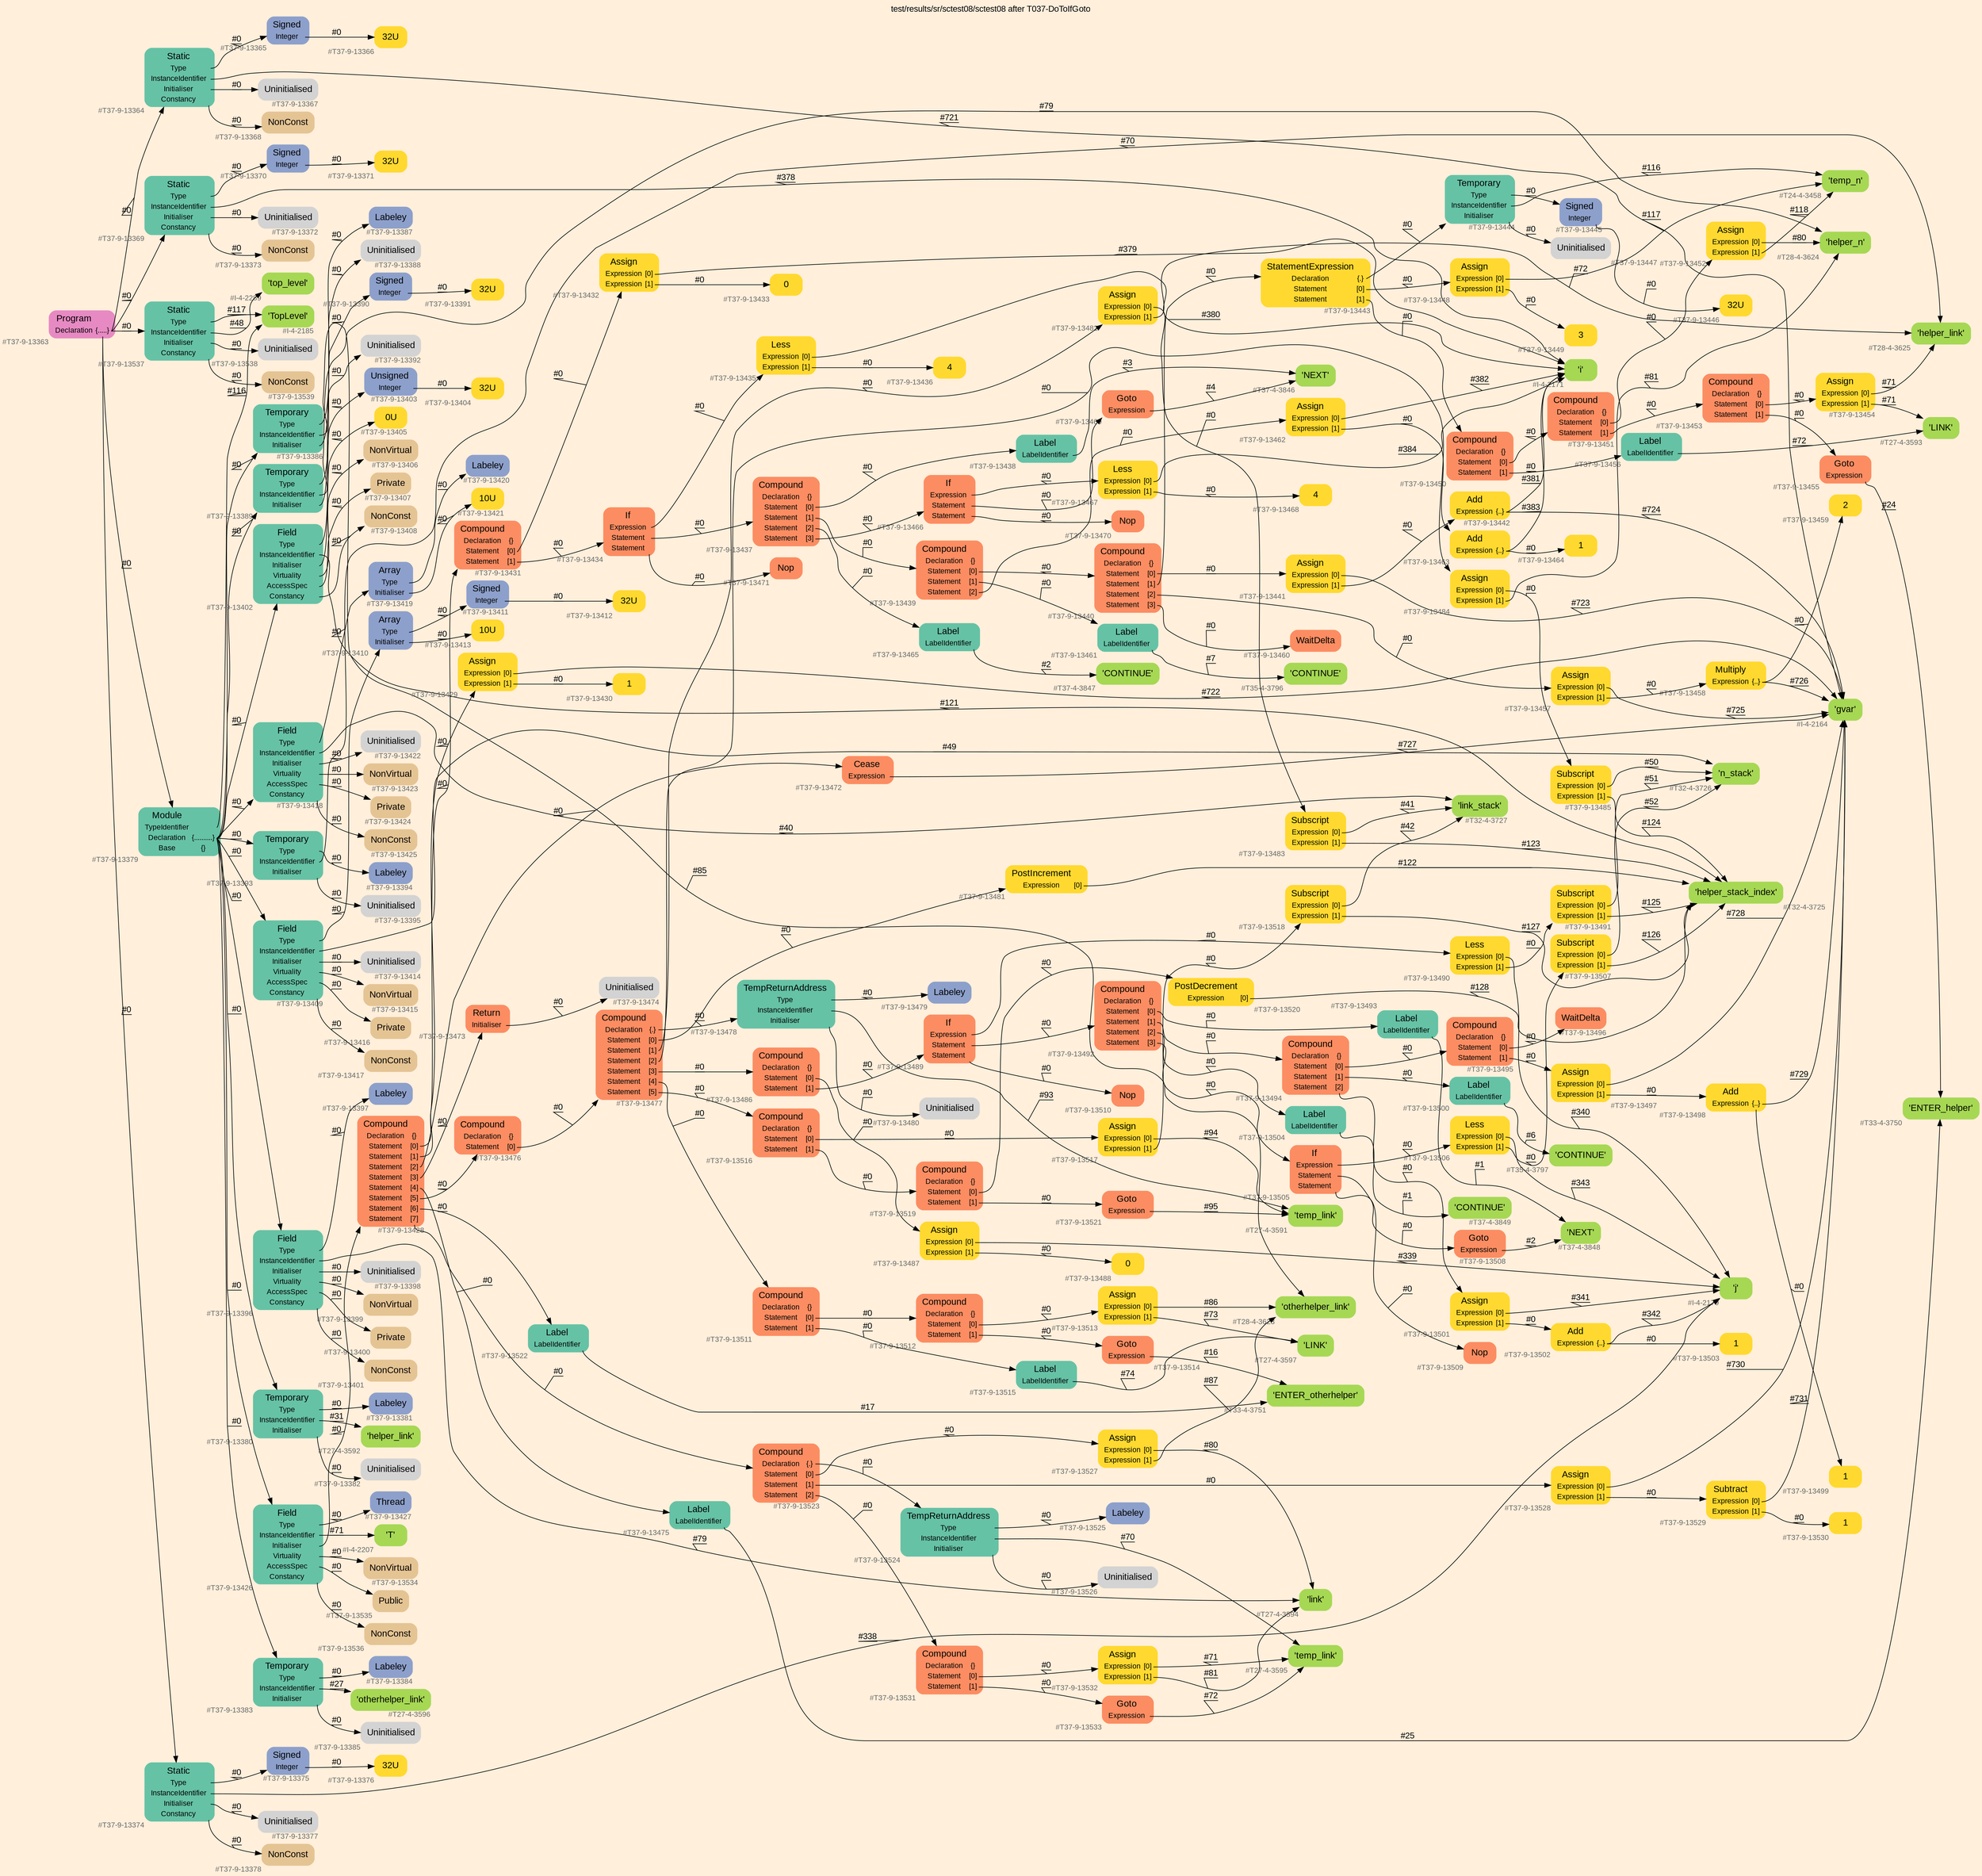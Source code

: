 digraph "test/results/sr/sctest08/sctest08 after T037-DoToIfGoto" {
label = "test/results/sr/sctest08/sctest08 after T037-DoToIfGoto"
labelloc = t
graph [
    rankdir = "LR"
    ranksep = 0.3
    bgcolor = antiquewhite1
    color = black
    fontcolor = black
    fontname = "Arial"
];
node [
    fontname = "Arial"
];
edge [
    fontname = "Arial"
];

// -------------------- node figure --------------------
// -------- block #T37-9-13363 ----------
"#T37-9-13363" [
    fillcolor = "/set28/4"
    xlabel = "#T37-9-13363"
    fontsize = "12"
    fontcolor = grey40
    shape = "plaintext"
    label = <<TABLE BORDER="0" CELLBORDER="0" CELLSPACING="0">
     <TR><TD><FONT COLOR="black" POINT-SIZE="15">Program</FONT></TD></TR>
     <TR><TD><FONT COLOR="black" POINT-SIZE="12">Declaration</FONT></TD><TD PORT="port0"><FONT COLOR="black" POINT-SIZE="12">{.....}</FONT></TD></TR>
    </TABLE>>
    style = "rounded,filled"
];

// -------- block #T37-9-13364 ----------
"#T37-9-13364" [
    fillcolor = "/set28/1"
    xlabel = "#T37-9-13364"
    fontsize = "12"
    fontcolor = grey40
    shape = "plaintext"
    label = <<TABLE BORDER="0" CELLBORDER="0" CELLSPACING="0">
     <TR><TD><FONT COLOR="black" POINT-SIZE="15">Static</FONT></TD></TR>
     <TR><TD><FONT COLOR="black" POINT-SIZE="12">Type</FONT></TD><TD PORT="port0"></TD></TR>
     <TR><TD><FONT COLOR="black" POINT-SIZE="12">InstanceIdentifier</FONT></TD><TD PORT="port1"></TD></TR>
     <TR><TD><FONT COLOR="black" POINT-SIZE="12">Initialiser</FONT></TD><TD PORT="port2"></TD></TR>
     <TR><TD><FONT COLOR="black" POINT-SIZE="12">Constancy</FONT></TD><TD PORT="port3"></TD></TR>
    </TABLE>>
    style = "rounded,filled"
];

// -------- block #T37-9-13365 ----------
"#T37-9-13365" [
    fillcolor = "/set28/3"
    xlabel = "#T37-9-13365"
    fontsize = "12"
    fontcolor = grey40
    shape = "plaintext"
    label = <<TABLE BORDER="0" CELLBORDER="0" CELLSPACING="0">
     <TR><TD><FONT COLOR="black" POINT-SIZE="15">Signed</FONT></TD></TR>
     <TR><TD><FONT COLOR="black" POINT-SIZE="12">Integer</FONT></TD><TD PORT="port0"></TD></TR>
    </TABLE>>
    style = "rounded,filled"
];

// -------- block #T37-9-13366 ----------
"#T37-9-13366" [
    fillcolor = "/set28/6"
    xlabel = "#T37-9-13366"
    fontsize = "12"
    fontcolor = grey40
    shape = "plaintext"
    label = <<TABLE BORDER="0" CELLBORDER="0" CELLSPACING="0">
     <TR><TD><FONT COLOR="black" POINT-SIZE="15">32U</FONT></TD></TR>
    </TABLE>>
    style = "rounded,filled"
];

// -------- block #I-4-2164 ----------
"#I-4-2164" [
    fillcolor = "/set28/5"
    xlabel = "#I-4-2164"
    fontsize = "12"
    fontcolor = grey40
    shape = "plaintext"
    label = <<TABLE BORDER="0" CELLBORDER="0" CELLSPACING="0">
     <TR><TD><FONT COLOR="black" POINT-SIZE="15">'gvar'</FONT></TD></TR>
    </TABLE>>
    style = "rounded,filled"
];

// -------- block #T37-9-13367 ----------
"#T37-9-13367" [
    xlabel = "#T37-9-13367"
    fontsize = "12"
    fontcolor = grey40
    shape = "plaintext"
    label = <<TABLE BORDER="0" CELLBORDER="0" CELLSPACING="0">
     <TR><TD><FONT COLOR="black" POINT-SIZE="15">Uninitialised</FONT></TD></TR>
    </TABLE>>
    style = "rounded,filled"
];

// -------- block #T37-9-13368 ----------
"#T37-9-13368" [
    fillcolor = "/set28/7"
    xlabel = "#T37-9-13368"
    fontsize = "12"
    fontcolor = grey40
    shape = "plaintext"
    label = <<TABLE BORDER="0" CELLBORDER="0" CELLSPACING="0">
     <TR><TD><FONT COLOR="black" POINT-SIZE="15">NonConst</FONT></TD></TR>
    </TABLE>>
    style = "rounded,filled"
];

// -------- block #T37-9-13369 ----------
"#T37-9-13369" [
    fillcolor = "/set28/1"
    xlabel = "#T37-9-13369"
    fontsize = "12"
    fontcolor = grey40
    shape = "plaintext"
    label = <<TABLE BORDER="0" CELLBORDER="0" CELLSPACING="0">
     <TR><TD><FONT COLOR="black" POINT-SIZE="15">Static</FONT></TD></TR>
     <TR><TD><FONT COLOR="black" POINT-SIZE="12">Type</FONT></TD><TD PORT="port0"></TD></TR>
     <TR><TD><FONT COLOR="black" POINT-SIZE="12">InstanceIdentifier</FONT></TD><TD PORT="port1"></TD></TR>
     <TR><TD><FONT COLOR="black" POINT-SIZE="12">Initialiser</FONT></TD><TD PORT="port2"></TD></TR>
     <TR><TD><FONT COLOR="black" POINT-SIZE="12">Constancy</FONT></TD><TD PORT="port3"></TD></TR>
    </TABLE>>
    style = "rounded,filled"
];

// -------- block #T37-9-13370 ----------
"#T37-9-13370" [
    fillcolor = "/set28/3"
    xlabel = "#T37-9-13370"
    fontsize = "12"
    fontcolor = grey40
    shape = "plaintext"
    label = <<TABLE BORDER="0" CELLBORDER="0" CELLSPACING="0">
     <TR><TD><FONT COLOR="black" POINT-SIZE="15">Signed</FONT></TD></TR>
     <TR><TD><FONT COLOR="black" POINT-SIZE="12">Integer</FONT></TD><TD PORT="port0"></TD></TR>
    </TABLE>>
    style = "rounded,filled"
];

// -------- block #T37-9-13371 ----------
"#T37-9-13371" [
    fillcolor = "/set28/6"
    xlabel = "#T37-9-13371"
    fontsize = "12"
    fontcolor = grey40
    shape = "plaintext"
    label = <<TABLE BORDER="0" CELLBORDER="0" CELLSPACING="0">
     <TR><TD><FONT COLOR="black" POINT-SIZE="15">32U</FONT></TD></TR>
    </TABLE>>
    style = "rounded,filled"
];

// -------- block #I-4-2171 ----------
"#I-4-2171" [
    fillcolor = "/set28/5"
    xlabel = "#I-4-2171"
    fontsize = "12"
    fontcolor = grey40
    shape = "plaintext"
    label = <<TABLE BORDER="0" CELLBORDER="0" CELLSPACING="0">
     <TR><TD><FONT COLOR="black" POINT-SIZE="15">'i'</FONT></TD></TR>
    </TABLE>>
    style = "rounded,filled"
];

// -------- block #T37-9-13372 ----------
"#T37-9-13372" [
    xlabel = "#T37-9-13372"
    fontsize = "12"
    fontcolor = grey40
    shape = "plaintext"
    label = <<TABLE BORDER="0" CELLBORDER="0" CELLSPACING="0">
     <TR><TD><FONT COLOR="black" POINT-SIZE="15">Uninitialised</FONT></TD></TR>
    </TABLE>>
    style = "rounded,filled"
];

// -------- block #T37-9-13373 ----------
"#T37-9-13373" [
    fillcolor = "/set28/7"
    xlabel = "#T37-9-13373"
    fontsize = "12"
    fontcolor = grey40
    shape = "plaintext"
    label = <<TABLE BORDER="0" CELLBORDER="0" CELLSPACING="0">
     <TR><TD><FONT COLOR="black" POINT-SIZE="15">NonConst</FONT></TD></TR>
    </TABLE>>
    style = "rounded,filled"
];

// -------- block #T37-9-13374 ----------
"#T37-9-13374" [
    fillcolor = "/set28/1"
    xlabel = "#T37-9-13374"
    fontsize = "12"
    fontcolor = grey40
    shape = "plaintext"
    label = <<TABLE BORDER="0" CELLBORDER="0" CELLSPACING="0">
     <TR><TD><FONT COLOR="black" POINT-SIZE="15">Static</FONT></TD></TR>
     <TR><TD><FONT COLOR="black" POINT-SIZE="12">Type</FONT></TD><TD PORT="port0"></TD></TR>
     <TR><TD><FONT COLOR="black" POINT-SIZE="12">InstanceIdentifier</FONT></TD><TD PORT="port1"></TD></TR>
     <TR><TD><FONT COLOR="black" POINT-SIZE="12">Initialiser</FONT></TD><TD PORT="port2"></TD></TR>
     <TR><TD><FONT COLOR="black" POINT-SIZE="12">Constancy</FONT></TD><TD PORT="port3"></TD></TR>
    </TABLE>>
    style = "rounded,filled"
];

// -------- block #T37-9-13375 ----------
"#T37-9-13375" [
    fillcolor = "/set28/3"
    xlabel = "#T37-9-13375"
    fontsize = "12"
    fontcolor = grey40
    shape = "plaintext"
    label = <<TABLE BORDER="0" CELLBORDER="0" CELLSPACING="0">
     <TR><TD><FONT COLOR="black" POINT-SIZE="15">Signed</FONT></TD></TR>
     <TR><TD><FONT COLOR="black" POINT-SIZE="12">Integer</FONT></TD><TD PORT="port0"></TD></TR>
    </TABLE>>
    style = "rounded,filled"
];

// -------- block #T37-9-13376 ----------
"#T37-9-13376" [
    fillcolor = "/set28/6"
    xlabel = "#T37-9-13376"
    fontsize = "12"
    fontcolor = grey40
    shape = "plaintext"
    label = <<TABLE BORDER="0" CELLBORDER="0" CELLSPACING="0">
     <TR><TD><FONT COLOR="black" POINT-SIZE="15">32U</FONT></TD></TR>
    </TABLE>>
    style = "rounded,filled"
];

// -------- block #I-4-2179 ----------
"#I-4-2179" [
    fillcolor = "/set28/5"
    xlabel = "#I-4-2179"
    fontsize = "12"
    fontcolor = grey40
    shape = "plaintext"
    label = <<TABLE BORDER="0" CELLBORDER="0" CELLSPACING="0">
     <TR><TD><FONT COLOR="black" POINT-SIZE="15">'j'</FONT></TD></TR>
    </TABLE>>
    style = "rounded,filled"
];

// -------- block #T37-9-13377 ----------
"#T37-9-13377" [
    xlabel = "#T37-9-13377"
    fontsize = "12"
    fontcolor = grey40
    shape = "plaintext"
    label = <<TABLE BORDER="0" CELLBORDER="0" CELLSPACING="0">
     <TR><TD><FONT COLOR="black" POINT-SIZE="15">Uninitialised</FONT></TD></TR>
    </TABLE>>
    style = "rounded,filled"
];

// -------- block #T37-9-13378 ----------
"#T37-9-13378" [
    fillcolor = "/set28/7"
    xlabel = "#T37-9-13378"
    fontsize = "12"
    fontcolor = grey40
    shape = "plaintext"
    label = <<TABLE BORDER="0" CELLBORDER="0" CELLSPACING="0">
     <TR><TD><FONT COLOR="black" POINT-SIZE="15">NonConst</FONT></TD></TR>
    </TABLE>>
    style = "rounded,filled"
];

// -------- block #T37-9-13379 ----------
"#T37-9-13379" [
    fillcolor = "/set28/1"
    xlabel = "#T37-9-13379"
    fontsize = "12"
    fontcolor = grey40
    shape = "plaintext"
    label = <<TABLE BORDER="0" CELLBORDER="0" CELLSPACING="0">
     <TR><TD><FONT COLOR="black" POINT-SIZE="15">Module</FONT></TD></TR>
     <TR><TD><FONT COLOR="black" POINT-SIZE="12">TypeIdentifier</FONT></TD><TD PORT="port0"></TD></TR>
     <TR><TD><FONT COLOR="black" POINT-SIZE="12">Declaration</FONT></TD><TD PORT="port1"><FONT COLOR="black" POINT-SIZE="12">{..........}</FONT></TD></TR>
     <TR><TD><FONT COLOR="black" POINT-SIZE="12">Base</FONT></TD><TD PORT="port2"><FONT COLOR="black" POINT-SIZE="12">{}</FONT></TD></TR>
    </TABLE>>
    style = "rounded,filled"
];

// -------- block #I-4-2185 ----------
"#I-4-2185" [
    fillcolor = "/set28/5"
    xlabel = "#I-4-2185"
    fontsize = "12"
    fontcolor = grey40
    shape = "plaintext"
    label = <<TABLE BORDER="0" CELLBORDER="0" CELLSPACING="0">
     <TR><TD><FONT COLOR="black" POINT-SIZE="15">'TopLevel'</FONT></TD></TR>
    </TABLE>>
    style = "rounded,filled"
];

// -------- block #T37-9-13380 ----------
"#T37-9-13380" [
    fillcolor = "/set28/1"
    xlabel = "#T37-9-13380"
    fontsize = "12"
    fontcolor = grey40
    shape = "plaintext"
    label = <<TABLE BORDER="0" CELLBORDER="0" CELLSPACING="0">
     <TR><TD><FONT COLOR="black" POINT-SIZE="15">Temporary</FONT></TD></TR>
     <TR><TD><FONT COLOR="black" POINT-SIZE="12">Type</FONT></TD><TD PORT="port0"></TD></TR>
     <TR><TD><FONT COLOR="black" POINT-SIZE="12">InstanceIdentifier</FONT></TD><TD PORT="port1"></TD></TR>
     <TR><TD><FONT COLOR="black" POINT-SIZE="12">Initialiser</FONT></TD><TD PORT="port2"></TD></TR>
    </TABLE>>
    style = "rounded,filled"
];

// -------- block #T37-9-13381 ----------
"#T37-9-13381" [
    fillcolor = "/set28/3"
    xlabel = "#T37-9-13381"
    fontsize = "12"
    fontcolor = grey40
    shape = "plaintext"
    label = <<TABLE BORDER="0" CELLBORDER="0" CELLSPACING="0">
     <TR><TD><FONT COLOR="black" POINT-SIZE="15">Labeley</FONT></TD></TR>
    </TABLE>>
    style = "rounded,filled"
];

// -------- block #T27-4-3592 ----------
"#T27-4-3592" [
    fillcolor = "/set28/5"
    xlabel = "#T27-4-3592"
    fontsize = "12"
    fontcolor = grey40
    shape = "plaintext"
    label = <<TABLE BORDER="0" CELLBORDER="0" CELLSPACING="0">
     <TR><TD><FONT COLOR="black" POINT-SIZE="15">'helper_link'</FONT></TD></TR>
    </TABLE>>
    style = "rounded,filled"
];

// -------- block #T37-9-13382 ----------
"#T37-9-13382" [
    xlabel = "#T37-9-13382"
    fontsize = "12"
    fontcolor = grey40
    shape = "plaintext"
    label = <<TABLE BORDER="0" CELLBORDER="0" CELLSPACING="0">
     <TR><TD><FONT COLOR="black" POINT-SIZE="15">Uninitialised</FONT></TD></TR>
    </TABLE>>
    style = "rounded,filled"
];

// -------- block #T37-9-13383 ----------
"#T37-9-13383" [
    fillcolor = "/set28/1"
    xlabel = "#T37-9-13383"
    fontsize = "12"
    fontcolor = grey40
    shape = "plaintext"
    label = <<TABLE BORDER="0" CELLBORDER="0" CELLSPACING="0">
     <TR><TD><FONT COLOR="black" POINT-SIZE="15">Temporary</FONT></TD></TR>
     <TR><TD><FONT COLOR="black" POINT-SIZE="12">Type</FONT></TD><TD PORT="port0"></TD></TR>
     <TR><TD><FONT COLOR="black" POINT-SIZE="12">InstanceIdentifier</FONT></TD><TD PORT="port1"></TD></TR>
     <TR><TD><FONT COLOR="black" POINT-SIZE="12">Initialiser</FONT></TD><TD PORT="port2"></TD></TR>
    </TABLE>>
    style = "rounded,filled"
];

// -------- block #T37-9-13384 ----------
"#T37-9-13384" [
    fillcolor = "/set28/3"
    xlabel = "#T37-9-13384"
    fontsize = "12"
    fontcolor = grey40
    shape = "plaintext"
    label = <<TABLE BORDER="0" CELLBORDER="0" CELLSPACING="0">
     <TR><TD><FONT COLOR="black" POINT-SIZE="15">Labeley</FONT></TD></TR>
    </TABLE>>
    style = "rounded,filled"
];

// -------- block #T27-4-3596 ----------
"#T27-4-3596" [
    fillcolor = "/set28/5"
    xlabel = "#T27-4-3596"
    fontsize = "12"
    fontcolor = grey40
    shape = "plaintext"
    label = <<TABLE BORDER="0" CELLBORDER="0" CELLSPACING="0">
     <TR><TD><FONT COLOR="black" POINT-SIZE="15">'otherhelper_link'</FONT></TD></TR>
    </TABLE>>
    style = "rounded,filled"
];

// -------- block #T37-9-13385 ----------
"#T37-9-13385" [
    xlabel = "#T37-9-13385"
    fontsize = "12"
    fontcolor = grey40
    shape = "plaintext"
    label = <<TABLE BORDER="0" CELLBORDER="0" CELLSPACING="0">
     <TR><TD><FONT COLOR="black" POINT-SIZE="15">Uninitialised</FONT></TD></TR>
    </TABLE>>
    style = "rounded,filled"
];

// -------- block #T37-9-13386 ----------
"#T37-9-13386" [
    fillcolor = "/set28/1"
    xlabel = "#T37-9-13386"
    fontsize = "12"
    fontcolor = grey40
    shape = "plaintext"
    label = <<TABLE BORDER="0" CELLBORDER="0" CELLSPACING="0">
     <TR><TD><FONT COLOR="black" POINT-SIZE="15">Temporary</FONT></TD></TR>
     <TR><TD><FONT COLOR="black" POINT-SIZE="12">Type</FONT></TD><TD PORT="port0"></TD></TR>
     <TR><TD><FONT COLOR="black" POINT-SIZE="12">InstanceIdentifier</FONT></TD><TD PORT="port1"></TD></TR>
     <TR><TD><FONT COLOR="black" POINT-SIZE="12">Initialiser</FONT></TD><TD PORT="port2"></TD></TR>
    </TABLE>>
    style = "rounded,filled"
];

// -------- block #T37-9-13387 ----------
"#T37-9-13387" [
    fillcolor = "/set28/3"
    xlabel = "#T37-9-13387"
    fontsize = "12"
    fontcolor = grey40
    shape = "plaintext"
    label = <<TABLE BORDER="0" CELLBORDER="0" CELLSPACING="0">
     <TR><TD><FONT COLOR="black" POINT-SIZE="15">Labeley</FONT></TD></TR>
    </TABLE>>
    style = "rounded,filled"
];

// -------- block #T28-4-3623 ----------
"#T28-4-3623" [
    fillcolor = "/set28/5"
    xlabel = "#T28-4-3623"
    fontsize = "12"
    fontcolor = grey40
    shape = "plaintext"
    label = <<TABLE BORDER="0" CELLBORDER="0" CELLSPACING="0">
     <TR><TD><FONT COLOR="black" POINT-SIZE="15">'otherhelper_link'</FONT></TD></TR>
    </TABLE>>
    style = "rounded,filled"
];

// -------- block #T37-9-13388 ----------
"#T37-9-13388" [
    xlabel = "#T37-9-13388"
    fontsize = "12"
    fontcolor = grey40
    shape = "plaintext"
    label = <<TABLE BORDER="0" CELLBORDER="0" CELLSPACING="0">
     <TR><TD><FONT COLOR="black" POINT-SIZE="15">Uninitialised</FONT></TD></TR>
    </TABLE>>
    style = "rounded,filled"
];

// -------- block #T37-9-13389 ----------
"#T37-9-13389" [
    fillcolor = "/set28/1"
    xlabel = "#T37-9-13389"
    fontsize = "12"
    fontcolor = grey40
    shape = "plaintext"
    label = <<TABLE BORDER="0" CELLBORDER="0" CELLSPACING="0">
     <TR><TD><FONT COLOR="black" POINT-SIZE="15">Temporary</FONT></TD></TR>
     <TR><TD><FONT COLOR="black" POINT-SIZE="12">Type</FONT></TD><TD PORT="port0"></TD></TR>
     <TR><TD><FONT COLOR="black" POINT-SIZE="12">InstanceIdentifier</FONT></TD><TD PORT="port1"></TD></TR>
     <TR><TD><FONT COLOR="black" POINT-SIZE="12">Initialiser</FONT></TD><TD PORT="port2"></TD></TR>
    </TABLE>>
    style = "rounded,filled"
];

// -------- block #T37-9-13390 ----------
"#T37-9-13390" [
    fillcolor = "/set28/3"
    xlabel = "#T37-9-13390"
    fontsize = "12"
    fontcolor = grey40
    shape = "plaintext"
    label = <<TABLE BORDER="0" CELLBORDER="0" CELLSPACING="0">
     <TR><TD><FONT COLOR="black" POINT-SIZE="15">Signed</FONT></TD></TR>
     <TR><TD><FONT COLOR="black" POINT-SIZE="12">Integer</FONT></TD><TD PORT="port0"></TD></TR>
    </TABLE>>
    style = "rounded,filled"
];

// -------- block #T37-9-13391 ----------
"#T37-9-13391" [
    fillcolor = "/set28/6"
    xlabel = "#T37-9-13391"
    fontsize = "12"
    fontcolor = grey40
    shape = "plaintext"
    label = <<TABLE BORDER="0" CELLBORDER="0" CELLSPACING="0">
     <TR><TD><FONT COLOR="black" POINT-SIZE="15">32U</FONT></TD></TR>
    </TABLE>>
    style = "rounded,filled"
];

// -------- block #T28-4-3624 ----------
"#T28-4-3624" [
    fillcolor = "/set28/5"
    xlabel = "#T28-4-3624"
    fontsize = "12"
    fontcolor = grey40
    shape = "plaintext"
    label = <<TABLE BORDER="0" CELLBORDER="0" CELLSPACING="0">
     <TR><TD><FONT COLOR="black" POINT-SIZE="15">'helper_n'</FONT></TD></TR>
    </TABLE>>
    style = "rounded,filled"
];

// -------- block #T37-9-13392 ----------
"#T37-9-13392" [
    xlabel = "#T37-9-13392"
    fontsize = "12"
    fontcolor = grey40
    shape = "plaintext"
    label = <<TABLE BORDER="0" CELLBORDER="0" CELLSPACING="0">
     <TR><TD><FONT COLOR="black" POINT-SIZE="15">Uninitialised</FONT></TD></TR>
    </TABLE>>
    style = "rounded,filled"
];

// -------- block #T37-9-13393 ----------
"#T37-9-13393" [
    fillcolor = "/set28/1"
    xlabel = "#T37-9-13393"
    fontsize = "12"
    fontcolor = grey40
    shape = "plaintext"
    label = <<TABLE BORDER="0" CELLBORDER="0" CELLSPACING="0">
     <TR><TD><FONT COLOR="black" POINT-SIZE="15">Temporary</FONT></TD></TR>
     <TR><TD><FONT COLOR="black" POINT-SIZE="12">Type</FONT></TD><TD PORT="port0"></TD></TR>
     <TR><TD><FONT COLOR="black" POINT-SIZE="12">InstanceIdentifier</FONT></TD><TD PORT="port1"></TD></TR>
     <TR><TD><FONT COLOR="black" POINT-SIZE="12">Initialiser</FONT></TD><TD PORT="port2"></TD></TR>
    </TABLE>>
    style = "rounded,filled"
];

// -------- block #T37-9-13394 ----------
"#T37-9-13394" [
    fillcolor = "/set28/3"
    xlabel = "#T37-9-13394"
    fontsize = "12"
    fontcolor = grey40
    shape = "plaintext"
    label = <<TABLE BORDER="0" CELLBORDER="0" CELLSPACING="0">
     <TR><TD><FONT COLOR="black" POINT-SIZE="15">Labeley</FONT></TD></TR>
    </TABLE>>
    style = "rounded,filled"
];

// -------- block #T28-4-3625 ----------
"#T28-4-3625" [
    fillcolor = "/set28/5"
    xlabel = "#T28-4-3625"
    fontsize = "12"
    fontcolor = grey40
    shape = "plaintext"
    label = <<TABLE BORDER="0" CELLBORDER="0" CELLSPACING="0">
     <TR><TD><FONT COLOR="black" POINT-SIZE="15">'helper_link'</FONT></TD></TR>
    </TABLE>>
    style = "rounded,filled"
];

// -------- block #T37-9-13395 ----------
"#T37-9-13395" [
    xlabel = "#T37-9-13395"
    fontsize = "12"
    fontcolor = grey40
    shape = "plaintext"
    label = <<TABLE BORDER="0" CELLBORDER="0" CELLSPACING="0">
     <TR><TD><FONT COLOR="black" POINT-SIZE="15">Uninitialised</FONT></TD></TR>
    </TABLE>>
    style = "rounded,filled"
];

// -------- block #T37-9-13396 ----------
"#T37-9-13396" [
    fillcolor = "/set28/1"
    xlabel = "#T37-9-13396"
    fontsize = "12"
    fontcolor = grey40
    shape = "plaintext"
    label = <<TABLE BORDER="0" CELLBORDER="0" CELLSPACING="0">
     <TR><TD><FONT COLOR="black" POINT-SIZE="15">Field</FONT></TD></TR>
     <TR><TD><FONT COLOR="black" POINT-SIZE="12">Type</FONT></TD><TD PORT="port0"></TD></TR>
     <TR><TD><FONT COLOR="black" POINT-SIZE="12">InstanceIdentifier</FONT></TD><TD PORT="port1"></TD></TR>
     <TR><TD><FONT COLOR="black" POINT-SIZE="12">Initialiser</FONT></TD><TD PORT="port2"></TD></TR>
     <TR><TD><FONT COLOR="black" POINT-SIZE="12">Virtuality</FONT></TD><TD PORT="port3"></TD></TR>
     <TR><TD><FONT COLOR="black" POINT-SIZE="12">AccessSpec</FONT></TD><TD PORT="port4"></TD></TR>
     <TR><TD><FONT COLOR="black" POINT-SIZE="12">Constancy</FONT></TD><TD PORT="port5"></TD></TR>
    </TABLE>>
    style = "rounded,filled"
];

// -------- block #T37-9-13397 ----------
"#T37-9-13397" [
    fillcolor = "/set28/3"
    xlabel = "#T37-9-13397"
    fontsize = "12"
    fontcolor = grey40
    shape = "plaintext"
    label = <<TABLE BORDER="0" CELLBORDER="0" CELLSPACING="0">
     <TR><TD><FONT COLOR="black" POINT-SIZE="15">Labeley</FONT></TD></TR>
    </TABLE>>
    style = "rounded,filled"
];

// -------- block #T27-4-3594 ----------
"#T27-4-3594" [
    fillcolor = "/set28/5"
    xlabel = "#T27-4-3594"
    fontsize = "12"
    fontcolor = grey40
    shape = "plaintext"
    label = <<TABLE BORDER="0" CELLBORDER="0" CELLSPACING="0">
     <TR><TD><FONT COLOR="black" POINT-SIZE="15">'link'</FONT></TD></TR>
    </TABLE>>
    style = "rounded,filled"
];

// -------- block #T37-9-13398 ----------
"#T37-9-13398" [
    xlabel = "#T37-9-13398"
    fontsize = "12"
    fontcolor = grey40
    shape = "plaintext"
    label = <<TABLE BORDER="0" CELLBORDER="0" CELLSPACING="0">
     <TR><TD><FONT COLOR="black" POINT-SIZE="15">Uninitialised</FONT></TD></TR>
    </TABLE>>
    style = "rounded,filled"
];

// -------- block #T37-9-13399 ----------
"#T37-9-13399" [
    fillcolor = "/set28/7"
    xlabel = "#T37-9-13399"
    fontsize = "12"
    fontcolor = grey40
    shape = "plaintext"
    label = <<TABLE BORDER="0" CELLBORDER="0" CELLSPACING="0">
     <TR><TD><FONT COLOR="black" POINT-SIZE="15">NonVirtual</FONT></TD></TR>
    </TABLE>>
    style = "rounded,filled"
];

// -------- block #T37-9-13400 ----------
"#T37-9-13400" [
    fillcolor = "/set28/7"
    xlabel = "#T37-9-13400"
    fontsize = "12"
    fontcolor = grey40
    shape = "plaintext"
    label = <<TABLE BORDER="0" CELLBORDER="0" CELLSPACING="0">
     <TR><TD><FONT COLOR="black" POINT-SIZE="15">Private</FONT></TD></TR>
    </TABLE>>
    style = "rounded,filled"
];

// -------- block #T37-9-13401 ----------
"#T37-9-13401" [
    fillcolor = "/set28/7"
    xlabel = "#T37-9-13401"
    fontsize = "12"
    fontcolor = grey40
    shape = "plaintext"
    label = <<TABLE BORDER="0" CELLBORDER="0" CELLSPACING="0">
     <TR><TD><FONT COLOR="black" POINT-SIZE="15">NonConst</FONT></TD></TR>
    </TABLE>>
    style = "rounded,filled"
];

// -------- block #T37-9-13402 ----------
"#T37-9-13402" [
    fillcolor = "/set28/1"
    xlabel = "#T37-9-13402"
    fontsize = "12"
    fontcolor = grey40
    shape = "plaintext"
    label = <<TABLE BORDER="0" CELLBORDER="0" CELLSPACING="0">
     <TR><TD><FONT COLOR="black" POINT-SIZE="15">Field</FONT></TD></TR>
     <TR><TD><FONT COLOR="black" POINT-SIZE="12">Type</FONT></TD><TD PORT="port0"></TD></TR>
     <TR><TD><FONT COLOR="black" POINT-SIZE="12">InstanceIdentifier</FONT></TD><TD PORT="port1"></TD></TR>
     <TR><TD><FONT COLOR="black" POINT-SIZE="12">Initialiser</FONT></TD><TD PORT="port2"></TD></TR>
     <TR><TD><FONT COLOR="black" POINT-SIZE="12">Virtuality</FONT></TD><TD PORT="port3"></TD></TR>
     <TR><TD><FONT COLOR="black" POINT-SIZE="12">AccessSpec</FONT></TD><TD PORT="port4"></TD></TR>
     <TR><TD><FONT COLOR="black" POINT-SIZE="12">Constancy</FONT></TD><TD PORT="port5"></TD></TR>
    </TABLE>>
    style = "rounded,filled"
];

// -------- block #T37-9-13403 ----------
"#T37-9-13403" [
    fillcolor = "/set28/3"
    xlabel = "#T37-9-13403"
    fontsize = "12"
    fontcolor = grey40
    shape = "plaintext"
    label = <<TABLE BORDER="0" CELLBORDER="0" CELLSPACING="0">
     <TR><TD><FONT COLOR="black" POINT-SIZE="15">Unsigned</FONT></TD></TR>
     <TR><TD><FONT COLOR="black" POINT-SIZE="12">Integer</FONT></TD><TD PORT="port0"></TD></TR>
    </TABLE>>
    style = "rounded,filled"
];

// -------- block #T37-9-13404 ----------
"#T37-9-13404" [
    fillcolor = "/set28/6"
    xlabel = "#T37-9-13404"
    fontsize = "12"
    fontcolor = grey40
    shape = "plaintext"
    label = <<TABLE BORDER="0" CELLBORDER="0" CELLSPACING="0">
     <TR><TD><FONT COLOR="black" POINT-SIZE="15">32U</FONT></TD></TR>
    </TABLE>>
    style = "rounded,filled"
];

// -------- block #T32-4-3725 ----------
"#T32-4-3725" [
    fillcolor = "/set28/5"
    xlabel = "#T32-4-3725"
    fontsize = "12"
    fontcolor = grey40
    shape = "plaintext"
    label = <<TABLE BORDER="0" CELLBORDER="0" CELLSPACING="0">
     <TR><TD><FONT COLOR="black" POINT-SIZE="15">'helper_stack_index'</FONT></TD></TR>
    </TABLE>>
    style = "rounded,filled"
];

// -------- block #T37-9-13405 ----------
"#T37-9-13405" [
    fillcolor = "/set28/6"
    xlabel = "#T37-9-13405"
    fontsize = "12"
    fontcolor = grey40
    shape = "plaintext"
    label = <<TABLE BORDER="0" CELLBORDER="0" CELLSPACING="0">
     <TR><TD><FONT COLOR="black" POINT-SIZE="15">0U</FONT></TD></TR>
    </TABLE>>
    style = "rounded,filled"
];

// -------- block #T37-9-13406 ----------
"#T37-9-13406" [
    fillcolor = "/set28/7"
    xlabel = "#T37-9-13406"
    fontsize = "12"
    fontcolor = grey40
    shape = "plaintext"
    label = <<TABLE BORDER="0" CELLBORDER="0" CELLSPACING="0">
     <TR><TD><FONT COLOR="black" POINT-SIZE="15">NonVirtual</FONT></TD></TR>
    </TABLE>>
    style = "rounded,filled"
];

// -------- block #T37-9-13407 ----------
"#T37-9-13407" [
    fillcolor = "/set28/7"
    xlabel = "#T37-9-13407"
    fontsize = "12"
    fontcolor = grey40
    shape = "plaintext"
    label = <<TABLE BORDER="0" CELLBORDER="0" CELLSPACING="0">
     <TR><TD><FONT COLOR="black" POINT-SIZE="15">Private</FONT></TD></TR>
    </TABLE>>
    style = "rounded,filled"
];

// -------- block #T37-9-13408 ----------
"#T37-9-13408" [
    fillcolor = "/set28/7"
    xlabel = "#T37-9-13408"
    fontsize = "12"
    fontcolor = grey40
    shape = "plaintext"
    label = <<TABLE BORDER="0" CELLBORDER="0" CELLSPACING="0">
     <TR><TD><FONT COLOR="black" POINT-SIZE="15">NonConst</FONT></TD></TR>
    </TABLE>>
    style = "rounded,filled"
];

// -------- block #T37-9-13409 ----------
"#T37-9-13409" [
    fillcolor = "/set28/1"
    xlabel = "#T37-9-13409"
    fontsize = "12"
    fontcolor = grey40
    shape = "plaintext"
    label = <<TABLE BORDER="0" CELLBORDER="0" CELLSPACING="0">
     <TR><TD><FONT COLOR="black" POINT-SIZE="15">Field</FONT></TD></TR>
     <TR><TD><FONT COLOR="black" POINT-SIZE="12">Type</FONT></TD><TD PORT="port0"></TD></TR>
     <TR><TD><FONT COLOR="black" POINT-SIZE="12">InstanceIdentifier</FONT></TD><TD PORT="port1"></TD></TR>
     <TR><TD><FONT COLOR="black" POINT-SIZE="12">Initialiser</FONT></TD><TD PORT="port2"></TD></TR>
     <TR><TD><FONT COLOR="black" POINT-SIZE="12">Virtuality</FONT></TD><TD PORT="port3"></TD></TR>
     <TR><TD><FONT COLOR="black" POINT-SIZE="12">AccessSpec</FONT></TD><TD PORT="port4"></TD></TR>
     <TR><TD><FONT COLOR="black" POINT-SIZE="12">Constancy</FONT></TD><TD PORT="port5"></TD></TR>
    </TABLE>>
    style = "rounded,filled"
];

// -------- block #T37-9-13410 ----------
"#T37-9-13410" [
    fillcolor = "/set28/3"
    xlabel = "#T37-9-13410"
    fontsize = "12"
    fontcolor = grey40
    shape = "plaintext"
    label = <<TABLE BORDER="0" CELLBORDER="0" CELLSPACING="0">
     <TR><TD><FONT COLOR="black" POINT-SIZE="15">Array</FONT></TD></TR>
     <TR><TD><FONT COLOR="black" POINT-SIZE="12">Type</FONT></TD><TD PORT="port0"></TD></TR>
     <TR><TD><FONT COLOR="black" POINT-SIZE="12">Initialiser</FONT></TD><TD PORT="port1"></TD></TR>
    </TABLE>>
    style = "rounded,filled"
];

// -------- block #T37-9-13411 ----------
"#T37-9-13411" [
    fillcolor = "/set28/3"
    xlabel = "#T37-9-13411"
    fontsize = "12"
    fontcolor = grey40
    shape = "plaintext"
    label = <<TABLE BORDER="0" CELLBORDER="0" CELLSPACING="0">
     <TR><TD><FONT COLOR="black" POINT-SIZE="15">Signed</FONT></TD></TR>
     <TR><TD><FONT COLOR="black" POINT-SIZE="12">Integer</FONT></TD><TD PORT="port0"></TD></TR>
    </TABLE>>
    style = "rounded,filled"
];

// -------- block #T37-9-13412 ----------
"#T37-9-13412" [
    fillcolor = "/set28/6"
    xlabel = "#T37-9-13412"
    fontsize = "12"
    fontcolor = grey40
    shape = "plaintext"
    label = <<TABLE BORDER="0" CELLBORDER="0" CELLSPACING="0">
     <TR><TD><FONT COLOR="black" POINT-SIZE="15">32U</FONT></TD></TR>
    </TABLE>>
    style = "rounded,filled"
];

// -------- block #T37-9-13413 ----------
"#T37-9-13413" [
    fillcolor = "/set28/6"
    xlabel = "#T37-9-13413"
    fontsize = "12"
    fontcolor = grey40
    shape = "plaintext"
    label = <<TABLE BORDER="0" CELLBORDER="0" CELLSPACING="0">
     <TR><TD><FONT COLOR="black" POINT-SIZE="15">10U</FONT></TD></TR>
    </TABLE>>
    style = "rounded,filled"
];

// -------- block #T32-4-3726 ----------
"#T32-4-3726" [
    fillcolor = "/set28/5"
    xlabel = "#T32-4-3726"
    fontsize = "12"
    fontcolor = grey40
    shape = "plaintext"
    label = <<TABLE BORDER="0" CELLBORDER="0" CELLSPACING="0">
     <TR><TD><FONT COLOR="black" POINT-SIZE="15">'n_stack'</FONT></TD></TR>
    </TABLE>>
    style = "rounded,filled"
];

// -------- block #T37-9-13414 ----------
"#T37-9-13414" [
    xlabel = "#T37-9-13414"
    fontsize = "12"
    fontcolor = grey40
    shape = "plaintext"
    label = <<TABLE BORDER="0" CELLBORDER="0" CELLSPACING="0">
     <TR><TD><FONT COLOR="black" POINT-SIZE="15">Uninitialised</FONT></TD></TR>
    </TABLE>>
    style = "rounded,filled"
];

// -------- block #T37-9-13415 ----------
"#T37-9-13415" [
    fillcolor = "/set28/7"
    xlabel = "#T37-9-13415"
    fontsize = "12"
    fontcolor = grey40
    shape = "plaintext"
    label = <<TABLE BORDER="0" CELLBORDER="0" CELLSPACING="0">
     <TR><TD><FONT COLOR="black" POINT-SIZE="15">NonVirtual</FONT></TD></TR>
    </TABLE>>
    style = "rounded,filled"
];

// -------- block #T37-9-13416 ----------
"#T37-9-13416" [
    fillcolor = "/set28/7"
    xlabel = "#T37-9-13416"
    fontsize = "12"
    fontcolor = grey40
    shape = "plaintext"
    label = <<TABLE BORDER="0" CELLBORDER="0" CELLSPACING="0">
     <TR><TD><FONT COLOR="black" POINT-SIZE="15">Private</FONT></TD></TR>
    </TABLE>>
    style = "rounded,filled"
];

// -------- block #T37-9-13417 ----------
"#T37-9-13417" [
    fillcolor = "/set28/7"
    xlabel = "#T37-9-13417"
    fontsize = "12"
    fontcolor = grey40
    shape = "plaintext"
    label = <<TABLE BORDER="0" CELLBORDER="0" CELLSPACING="0">
     <TR><TD><FONT COLOR="black" POINT-SIZE="15">NonConst</FONT></TD></TR>
    </TABLE>>
    style = "rounded,filled"
];

// -------- block #T37-9-13418 ----------
"#T37-9-13418" [
    fillcolor = "/set28/1"
    xlabel = "#T37-9-13418"
    fontsize = "12"
    fontcolor = grey40
    shape = "plaintext"
    label = <<TABLE BORDER="0" CELLBORDER="0" CELLSPACING="0">
     <TR><TD><FONT COLOR="black" POINT-SIZE="15">Field</FONT></TD></TR>
     <TR><TD><FONT COLOR="black" POINT-SIZE="12">Type</FONT></TD><TD PORT="port0"></TD></TR>
     <TR><TD><FONT COLOR="black" POINT-SIZE="12">InstanceIdentifier</FONT></TD><TD PORT="port1"></TD></TR>
     <TR><TD><FONT COLOR="black" POINT-SIZE="12">Initialiser</FONT></TD><TD PORT="port2"></TD></TR>
     <TR><TD><FONT COLOR="black" POINT-SIZE="12">Virtuality</FONT></TD><TD PORT="port3"></TD></TR>
     <TR><TD><FONT COLOR="black" POINT-SIZE="12">AccessSpec</FONT></TD><TD PORT="port4"></TD></TR>
     <TR><TD><FONT COLOR="black" POINT-SIZE="12">Constancy</FONT></TD><TD PORT="port5"></TD></TR>
    </TABLE>>
    style = "rounded,filled"
];

// -------- block #T37-9-13419 ----------
"#T37-9-13419" [
    fillcolor = "/set28/3"
    xlabel = "#T37-9-13419"
    fontsize = "12"
    fontcolor = grey40
    shape = "plaintext"
    label = <<TABLE BORDER="0" CELLBORDER="0" CELLSPACING="0">
     <TR><TD><FONT COLOR="black" POINT-SIZE="15">Array</FONT></TD></TR>
     <TR><TD><FONT COLOR="black" POINT-SIZE="12">Type</FONT></TD><TD PORT="port0"></TD></TR>
     <TR><TD><FONT COLOR="black" POINT-SIZE="12">Initialiser</FONT></TD><TD PORT="port1"></TD></TR>
    </TABLE>>
    style = "rounded,filled"
];

// -------- block #T37-9-13420 ----------
"#T37-9-13420" [
    fillcolor = "/set28/3"
    xlabel = "#T37-9-13420"
    fontsize = "12"
    fontcolor = grey40
    shape = "plaintext"
    label = <<TABLE BORDER="0" CELLBORDER="0" CELLSPACING="0">
     <TR><TD><FONT COLOR="black" POINT-SIZE="15">Labeley</FONT></TD></TR>
    </TABLE>>
    style = "rounded,filled"
];

// -------- block #T37-9-13421 ----------
"#T37-9-13421" [
    fillcolor = "/set28/6"
    xlabel = "#T37-9-13421"
    fontsize = "12"
    fontcolor = grey40
    shape = "plaintext"
    label = <<TABLE BORDER="0" CELLBORDER="0" CELLSPACING="0">
     <TR><TD><FONT COLOR="black" POINT-SIZE="15">10U</FONT></TD></TR>
    </TABLE>>
    style = "rounded,filled"
];

// -------- block #T32-4-3727 ----------
"#T32-4-3727" [
    fillcolor = "/set28/5"
    xlabel = "#T32-4-3727"
    fontsize = "12"
    fontcolor = grey40
    shape = "plaintext"
    label = <<TABLE BORDER="0" CELLBORDER="0" CELLSPACING="0">
     <TR><TD><FONT COLOR="black" POINT-SIZE="15">'link_stack'</FONT></TD></TR>
    </TABLE>>
    style = "rounded,filled"
];

// -------- block #T37-9-13422 ----------
"#T37-9-13422" [
    xlabel = "#T37-9-13422"
    fontsize = "12"
    fontcolor = grey40
    shape = "plaintext"
    label = <<TABLE BORDER="0" CELLBORDER="0" CELLSPACING="0">
     <TR><TD><FONT COLOR="black" POINT-SIZE="15">Uninitialised</FONT></TD></TR>
    </TABLE>>
    style = "rounded,filled"
];

// -------- block #T37-9-13423 ----------
"#T37-9-13423" [
    fillcolor = "/set28/7"
    xlabel = "#T37-9-13423"
    fontsize = "12"
    fontcolor = grey40
    shape = "plaintext"
    label = <<TABLE BORDER="0" CELLBORDER="0" CELLSPACING="0">
     <TR><TD><FONT COLOR="black" POINT-SIZE="15">NonVirtual</FONT></TD></TR>
    </TABLE>>
    style = "rounded,filled"
];

// -------- block #T37-9-13424 ----------
"#T37-9-13424" [
    fillcolor = "/set28/7"
    xlabel = "#T37-9-13424"
    fontsize = "12"
    fontcolor = grey40
    shape = "plaintext"
    label = <<TABLE BORDER="0" CELLBORDER="0" CELLSPACING="0">
     <TR><TD><FONT COLOR="black" POINT-SIZE="15">Private</FONT></TD></TR>
    </TABLE>>
    style = "rounded,filled"
];

// -------- block #T37-9-13425 ----------
"#T37-9-13425" [
    fillcolor = "/set28/7"
    xlabel = "#T37-9-13425"
    fontsize = "12"
    fontcolor = grey40
    shape = "plaintext"
    label = <<TABLE BORDER="0" CELLBORDER="0" CELLSPACING="0">
     <TR><TD><FONT COLOR="black" POINT-SIZE="15">NonConst</FONT></TD></TR>
    </TABLE>>
    style = "rounded,filled"
];

// -------- block #T37-9-13426 ----------
"#T37-9-13426" [
    fillcolor = "/set28/1"
    xlabel = "#T37-9-13426"
    fontsize = "12"
    fontcolor = grey40
    shape = "plaintext"
    label = <<TABLE BORDER="0" CELLBORDER="0" CELLSPACING="0">
     <TR><TD><FONT COLOR="black" POINT-SIZE="15">Field</FONT></TD></TR>
     <TR><TD><FONT COLOR="black" POINT-SIZE="12">Type</FONT></TD><TD PORT="port0"></TD></TR>
     <TR><TD><FONT COLOR="black" POINT-SIZE="12">InstanceIdentifier</FONT></TD><TD PORT="port1"></TD></TR>
     <TR><TD><FONT COLOR="black" POINT-SIZE="12">Initialiser</FONT></TD><TD PORT="port2"></TD></TR>
     <TR><TD><FONT COLOR="black" POINT-SIZE="12">Virtuality</FONT></TD><TD PORT="port3"></TD></TR>
     <TR><TD><FONT COLOR="black" POINT-SIZE="12">AccessSpec</FONT></TD><TD PORT="port4"></TD></TR>
     <TR><TD><FONT COLOR="black" POINT-SIZE="12">Constancy</FONT></TD><TD PORT="port5"></TD></TR>
    </TABLE>>
    style = "rounded,filled"
];

// -------- block #T37-9-13427 ----------
"#T37-9-13427" [
    fillcolor = "/set28/3"
    xlabel = "#T37-9-13427"
    fontsize = "12"
    fontcolor = grey40
    shape = "plaintext"
    label = <<TABLE BORDER="0" CELLBORDER="0" CELLSPACING="0">
     <TR><TD><FONT COLOR="black" POINT-SIZE="15">Thread</FONT></TD></TR>
    </TABLE>>
    style = "rounded,filled"
];

// -------- block #I-4-2207 ----------
"#I-4-2207" [
    fillcolor = "/set28/5"
    xlabel = "#I-4-2207"
    fontsize = "12"
    fontcolor = grey40
    shape = "plaintext"
    label = <<TABLE BORDER="0" CELLBORDER="0" CELLSPACING="0">
     <TR><TD><FONT COLOR="black" POINT-SIZE="15">'T'</FONT></TD></TR>
    </TABLE>>
    style = "rounded,filled"
];

// -------- block #T37-9-13428 ----------
"#T37-9-13428" [
    fillcolor = "/set28/2"
    xlabel = "#T37-9-13428"
    fontsize = "12"
    fontcolor = grey40
    shape = "plaintext"
    label = <<TABLE BORDER="0" CELLBORDER="0" CELLSPACING="0">
     <TR><TD><FONT COLOR="black" POINT-SIZE="15">Compound</FONT></TD></TR>
     <TR><TD><FONT COLOR="black" POINT-SIZE="12">Declaration</FONT></TD><TD PORT="port0"><FONT COLOR="black" POINT-SIZE="12">{}</FONT></TD></TR>
     <TR><TD><FONT COLOR="black" POINT-SIZE="12">Statement</FONT></TD><TD PORT="port1"><FONT COLOR="black" POINT-SIZE="12">[0]</FONT></TD></TR>
     <TR><TD><FONT COLOR="black" POINT-SIZE="12">Statement</FONT></TD><TD PORT="port2"><FONT COLOR="black" POINT-SIZE="12">[1]</FONT></TD></TR>
     <TR><TD><FONT COLOR="black" POINT-SIZE="12">Statement</FONT></TD><TD PORT="port3"><FONT COLOR="black" POINT-SIZE="12">[2]</FONT></TD></TR>
     <TR><TD><FONT COLOR="black" POINT-SIZE="12">Statement</FONT></TD><TD PORT="port4"><FONT COLOR="black" POINT-SIZE="12">[3]</FONT></TD></TR>
     <TR><TD><FONT COLOR="black" POINT-SIZE="12">Statement</FONT></TD><TD PORT="port5"><FONT COLOR="black" POINT-SIZE="12">[4]</FONT></TD></TR>
     <TR><TD><FONT COLOR="black" POINT-SIZE="12">Statement</FONT></TD><TD PORT="port6"><FONT COLOR="black" POINT-SIZE="12">[5]</FONT></TD></TR>
     <TR><TD><FONT COLOR="black" POINT-SIZE="12">Statement</FONT></TD><TD PORT="port7"><FONT COLOR="black" POINT-SIZE="12">[6]</FONT></TD></TR>
     <TR><TD><FONT COLOR="black" POINT-SIZE="12">Statement</FONT></TD><TD PORT="port8"><FONT COLOR="black" POINT-SIZE="12">[7]</FONT></TD></TR>
    </TABLE>>
    style = "rounded,filled"
];

// -------- block #T37-9-13429 ----------
"#T37-9-13429" [
    fillcolor = "/set28/6"
    xlabel = "#T37-9-13429"
    fontsize = "12"
    fontcolor = grey40
    shape = "plaintext"
    label = <<TABLE BORDER="0" CELLBORDER="0" CELLSPACING="0">
     <TR><TD><FONT COLOR="black" POINT-SIZE="15">Assign</FONT></TD></TR>
     <TR><TD><FONT COLOR="black" POINT-SIZE="12">Expression</FONT></TD><TD PORT="port0"><FONT COLOR="black" POINT-SIZE="12">[0]</FONT></TD></TR>
     <TR><TD><FONT COLOR="black" POINT-SIZE="12">Expression</FONT></TD><TD PORT="port1"><FONT COLOR="black" POINT-SIZE="12">[1]</FONT></TD></TR>
    </TABLE>>
    style = "rounded,filled"
];

// -------- block #T37-9-13430 ----------
"#T37-9-13430" [
    fillcolor = "/set28/6"
    xlabel = "#T37-9-13430"
    fontsize = "12"
    fontcolor = grey40
    shape = "plaintext"
    label = <<TABLE BORDER="0" CELLBORDER="0" CELLSPACING="0">
     <TR><TD><FONT COLOR="black" POINT-SIZE="15">1</FONT></TD></TR>
    </TABLE>>
    style = "rounded,filled"
];

// -------- block #T37-9-13431 ----------
"#T37-9-13431" [
    fillcolor = "/set28/2"
    xlabel = "#T37-9-13431"
    fontsize = "12"
    fontcolor = grey40
    shape = "plaintext"
    label = <<TABLE BORDER="0" CELLBORDER="0" CELLSPACING="0">
     <TR><TD><FONT COLOR="black" POINT-SIZE="15">Compound</FONT></TD></TR>
     <TR><TD><FONT COLOR="black" POINT-SIZE="12">Declaration</FONT></TD><TD PORT="port0"><FONT COLOR="black" POINT-SIZE="12">{}</FONT></TD></TR>
     <TR><TD><FONT COLOR="black" POINT-SIZE="12">Statement</FONT></TD><TD PORT="port1"><FONT COLOR="black" POINT-SIZE="12">[0]</FONT></TD></TR>
     <TR><TD><FONT COLOR="black" POINT-SIZE="12">Statement</FONT></TD><TD PORT="port2"><FONT COLOR="black" POINT-SIZE="12">[1]</FONT></TD></TR>
    </TABLE>>
    style = "rounded,filled"
];

// -------- block #T37-9-13432 ----------
"#T37-9-13432" [
    fillcolor = "/set28/6"
    xlabel = "#T37-9-13432"
    fontsize = "12"
    fontcolor = grey40
    shape = "plaintext"
    label = <<TABLE BORDER="0" CELLBORDER="0" CELLSPACING="0">
     <TR><TD><FONT COLOR="black" POINT-SIZE="15">Assign</FONT></TD></TR>
     <TR><TD><FONT COLOR="black" POINT-SIZE="12">Expression</FONT></TD><TD PORT="port0"><FONT COLOR="black" POINT-SIZE="12">[0]</FONT></TD></TR>
     <TR><TD><FONT COLOR="black" POINT-SIZE="12">Expression</FONT></TD><TD PORT="port1"><FONT COLOR="black" POINT-SIZE="12">[1]</FONT></TD></TR>
    </TABLE>>
    style = "rounded,filled"
];

// -------- block #T37-9-13433 ----------
"#T37-9-13433" [
    fillcolor = "/set28/6"
    xlabel = "#T37-9-13433"
    fontsize = "12"
    fontcolor = grey40
    shape = "plaintext"
    label = <<TABLE BORDER="0" CELLBORDER="0" CELLSPACING="0">
     <TR><TD><FONT COLOR="black" POINT-SIZE="15">0</FONT></TD></TR>
    </TABLE>>
    style = "rounded,filled"
];

// -------- block #T37-9-13434 ----------
"#T37-9-13434" [
    fillcolor = "/set28/2"
    xlabel = "#T37-9-13434"
    fontsize = "12"
    fontcolor = grey40
    shape = "plaintext"
    label = <<TABLE BORDER="0" CELLBORDER="0" CELLSPACING="0">
     <TR><TD><FONT COLOR="black" POINT-SIZE="15">If</FONT></TD></TR>
     <TR><TD><FONT COLOR="black" POINT-SIZE="12">Expression</FONT></TD><TD PORT="port0"></TD></TR>
     <TR><TD><FONT COLOR="black" POINT-SIZE="12">Statement</FONT></TD><TD PORT="port1"></TD></TR>
     <TR><TD><FONT COLOR="black" POINT-SIZE="12">Statement</FONT></TD><TD PORT="port2"></TD></TR>
    </TABLE>>
    style = "rounded,filled"
];

// -------- block #T37-9-13435 ----------
"#T37-9-13435" [
    fillcolor = "/set28/6"
    xlabel = "#T37-9-13435"
    fontsize = "12"
    fontcolor = grey40
    shape = "plaintext"
    label = <<TABLE BORDER="0" CELLBORDER="0" CELLSPACING="0">
     <TR><TD><FONT COLOR="black" POINT-SIZE="15">Less</FONT></TD></TR>
     <TR><TD><FONT COLOR="black" POINT-SIZE="12">Expression</FONT></TD><TD PORT="port0"><FONT COLOR="black" POINT-SIZE="12">[0]</FONT></TD></TR>
     <TR><TD><FONT COLOR="black" POINT-SIZE="12">Expression</FONT></TD><TD PORT="port1"><FONT COLOR="black" POINT-SIZE="12">[1]</FONT></TD></TR>
    </TABLE>>
    style = "rounded,filled"
];

// -------- block #T37-9-13436 ----------
"#T37-9-13436" [
    fillcolor = "/set28/6"
    xlabel = "#T37-9-13436"
    fontsize = "12"
    fontcolor = grey40
    shape = "plaintext"
    label = <<TABLE BORDER="0" CELLBORDER="0" CELLSPACING="0">
     <TR><TD><FONT COLOR="black" POINT-SIZE="15">4</FONT></TD></TR>
    </TABLE>>
    style = "rounded,filled"
];

// -------- block #T37-9-13437 ----------
"#T37-9-13437" [
    fillcolor = "/set28/2"
    xlabel = "#T37-9-13437"
    fontsize = "12"
    fontcolor = grey40
    shape = "plaintext"
    label = <<TABLE BORDER="0" CELLBORDER="0" CELLSPACING="0">
     <TR><TD><FONT COLOR="black" POINT-SIZE="15">Compound</FONT></TD></TR>
     <TR><TD><FONT COLOR="black" POINT-SIZE="12">Declaration</FONT></TD><TD PORT="port0"><FONT COLOR="black" POINT-SIZE="12">{}</FONT></TD></TR>
     <TR><TD><FONT COLOR="black" POINT-SIZE="12">Statement</FONT></TD><TD PORT="port1"><FONT COLOR="black" POINT-SIZE="12">[0]</FONT></TD></TR>
     <TR><TD><FONT COLOR="black" POINT-SIZE="12">Statement</FONT></TD><TD PORT="port2"><FONT COLOR="black" POINT-SIZE="12">[1]</FONT></TD></TR>
     <TR><TD><FONT COLOR="black" POINT-SIZE="12">Statement</FONT></TD><TD PORT="port3"><FONT COLOR="black" POINT-SIZE="12">[2]</FONT></TD></TR>
     <TR><TD><FONT COLOR="black" POINT-SIZE="12">Statement</FONT></TD><TD PORT="port4"><FONT COLOR="black" POINT-SIZE="12">[3]</FONT></TD></TR>
    </TABLE>>
    style = "rounded,filled"
];

// -------- block #T37-9-13438 ----------
"#T37-9-13438" [
    fillcolor = "/set28/1"
    xlabel = "#T37-9-13438"
    fontsize = "12"
    fontcolor = grey40
    shape = "plaintext"
    label = <<TABLE BORDER="0" CELLBORDER="0" CELLSPACING="0">
     <TR><TD><FONT COLOR="black" POINT-SIZE="15">Label</FONT></TD></TR>
     <TR><TD><FONT COLOR="black" POINT-SIZE="12">LabelIdentifier</FONT></TD><TD PORT="port0"></TD></TR>
    </TABLE>>
    style = "rounded,filled"
];

// -------- block #T37-4-3846 ----------
"#T37-4-3846" [
    fillcolor = "/set28/5"
    xlabel = "#T37-4-3846"
    fontsize = "12"
    fontcolor = grey40
    shape = "plaintext"
    label = <<TABLE BORDER="0" CELLBORDER="0" CELLSPACING="0">
     <TR><TD><FONT COLOR="black" POINT-SIZE="15">'NEXT'</FONT></TD></TR>
    </TABLE>>
    style = "rounded,filled"
];

// -------- block #T37-9-13439 ----------
"#T37-9-13439" [
    fillcolor = "/set28/2"
    xlabel = "#T37-9-13439"
    fontsize = "12"
    fontcolor = grey40
    shape = "plaintext"
    label = <<TABLE BORDER="0" CELLBORDER="0" CELLSPACING="0">
     <TR><TD><FONT COLOR="black" POINT-SIZE="15">Compound</FONT></TD></TR>
     <TR><TD><FONT COLOR="black" POINT-SIZE="12">Declaration</FONT></TD><TD PORT="port0"><FONT COLOR="black" POINT-SIZE="12">{}</FONT></TD></TR>
     <TR><TD><FONT COLOR="black" POINT-SIZE="12">Statement</FONT></TD><TD PORT="port1"><FONT COLOR="black" POINT-SIZE="12">[0]</FONT></TD></TR>
     <TR><TD><FONT COLOR="black" POINT-SIZE="12">Statement</FONT></TD><TD PORT="port2"><FONT COLOR="black" POINT-SIZE="12">[1]</FONT></TD></TR>
     <TR><TD><FONT COLOR="black" POINT-SIZE="12">Statement</FONT></TD><TD PORT="port3"><FONT COLOR="black" POINT-SIZE="12">[2]</FONT></TD></TR>
    </TABLE>>
    style = "rounded,filled"
];

// -------- block #T37-9-13440 ----------
"#T37-9-13440" [
    fillcolor = "/set28/2"
    xlabel = "#T37-9-13440"
    fontsize = "12"
    fontcolor = grey40
    shape = "plaintext"
    label = <<TABLE BORDER="0" CELLBORDER="0" CELLSPACING="0">
     <TR><TD><FONT COLOR="black" POINT-SIZE="15">Compound</FONT></TD></TR>
     <TR><TD><FONT COLOR="black" POINT-SIZE="12">Declaration</FONT></TD><TD PORT="port0"><FONT COLOR="black" POINT-SIZE="12">{}</FONT></TD></TR>
     <TR><TD><FONT COLOR="black" POINT-SIZE="12">Statement</FONT></TD><TD PORT="port1"><FONT COLOR="black" POINT-SIZE="12">[0]</FONT></TD></TR>
     <TR><TD><FONT COLOR="black" POINT-SIZE="12">Statement</FONT></TD><TD PORT="port2"><FONT COLOR="black" POINT-SIZE="12">[1]</FONT></TD></TR>
     <TR><TD><FONT COLOR="black" POINT-SIZE="12">Statement</FONT></TD><TD PORT="port3"><FONT COLOR="black" POINT-SIZE="12">[2]</FONT></TD></TR>
     <TR><TD><FONT COLOR="black" POINT-SIZE="12">Statement</FONT></TD><TD PORT="port4"><FONT COLOR="black" POINT-SIZE="12">[3]</FONT></TD></TR>
    </TABLE>>
    style = "rounded,filled"
];

// -------- block #T37-9-13441 ----------
"#T37-9-13441" [
    fillcolor = "/set28/6"
    xlabel = "#T37-9-13441"
    fontsize = "12"
    fontcolor = grey40
    shape = "plaintext"
    label = <<TABLE BORDER="0" CELLBORDER="0" CELLSPACING="0">
     <TR><TD><FONT COLOR="black" POINT-SIZE="15">Assign</FONT></TD></TR>
     <TR><TD><FONT COLOR="black" POINT-SIZE="12">Expression</FONT></TD><TD PORT="port0"><FONT COLOR="black" POINT-SIZE="12">[0]</FONT></TD></TR>
     <TR><TD><FONT COLOR="black" POINT-SIZE="12">Expression</FONT></TD><TD PORT="port1"><FONT COLOR="black" POINT-SIZE="12">[1]</FONT></TD></TR>
    </TABLE>>
    style = "rounded,filled"
];

// -------- block #T37-9-13442 ----------
"#T37-9-13442" [
    fillcolor = "/set28/6"
    xlabel = "#T37-9-13442"
    fontsize = "12"
    fontcolor = grey40
    shape = "plaintext"
    label = <<TABLE BORDER="0" CELLBORDER="0" CELLSPACING="0">
     <TR><TD><FONT COLOR="black" POINT-SIZE="15">Add</FONT></TD></TR>
     <TR><TD><FONT COLOR="black" POINT-SIZE="12">Expression</FONT></TD><TD PORT="port0"><FONT COLOR="black" POINT-SIZE="12">{..}</FONT></TD></TR>
    </TABLE>>
    style = "rounded,filled"
];

// -------- block #T37-9-13443 ----------
"#T37-9-13443" [
    fillcolor = "/set28/6"
    xlabel = "#T37-9-13443"
    fontsize = "12"
    fontcolor = grey40
    shape = "plaintext"
    label = <<TABLE BORDER="0" CELLBORDER="0" CELLSPACING="0">
     <TR><TD><FONT COLOR="black" POINT-SIZE="15">StatementExpression</FONT></TD></TR>
     <TR><TD><FONT COLOR="black" POINT-SIZE="12">Declaration</FONT></TD><TD PORT="port0"><FONT COLOR="black" POINT-SIZE="12">{.}</FONT></TD></TR>
     <TR><TD><FONT COLOR="black" POINT-SIZE="12">Statement</FONT></TD><TD PORT="port1"><FONT COLOR="black" POINT-SIZE="12">[0]</FONT></TD></TR>
     <TR><TD><FONT COLOR="black" POINT-SIZE="12">Statement</FONT></TD><TD PORT="port2"><FONT COLOR="black" POINT-SIZE="12">[1]</FONT></TD></TR>
    </TABLE>>
    style = "rounded,filled"
];

// -------- block #T37-9-13444 ----------
"#T37-9-13444" [
    fillcolor = "/set28/1"
    xlabel = "#T37-9-13444"
    fontsize = "12"
    fontcolor = grey40
    shape = "plaintext"
    label = <<TABLE BORDER="0" CELLBORDER="0" CELLSPACING="0">
     <TR><TD><FONT COLOR="black" POINT-SIZE="15">Temporary</FONT></TD></TR>
     <TR><TD><FONT COLOR="black" POINT-SIZE="12">Type</FONT></TD><TD PORT="port0"></TD></TR>
     <TR><TD><FONT COLOR="black" POINT-SIZE="12">InstanceIdentifier</FONT></TD><TD PORT="port1"></TD></TR>
     <TR><TD><FONT COLOR="black" POINT-SIZE="12">Initialiser</FONT></TD><TD PORT="port2"></TD></TR>
    </TABLE>>
    style = "rounded,filled"
];

// -------- block #T37-9-13445 ----------
"#T37-9-13445" [
    fillcolor = "/set28/3"
    xlabel = "#T37-9-13445"
    fontsize = "12"
    fontcolor = grey40
    shape = "plaintext"
    label = <<TABLE BORDER="0" CELLBORDER="0" CELLSPACING="0">
     <TR><TD><FONT COLOR="black" POINT-SIZE="15">Signed</FONT></TD></TR>
     <TR><TD><FONT COLOR="black" POINT-SIZE="12">Integer</FONT></TD><TD PORT="port0"></TD></TR>
    </TABLE>>
    style = "rounded,filled"
];

// -------- block #T37-9-13446 ----------
"#T37-9-13446" [
    fillcolor = "/set28/6"
    xlabel = "#T37-9-13446"
    fontsize = "12"
    fontcolor = grey40
    shape = "plaintext"
    label = <<TABLE BORDER="0" CELLBORDER="0" CELLSPACING="0">
     <TR><TD><FONT COLOR="black" POINT-SIZE="15">32U</FONT></TD></TR>
    </TABLE>>
    style = "rounded,filled"
];

// -------- block #T24-4-3458 ----------
"#T24-4-3458" [
    fillcolor = "/set28/5"
    xlabel = "#T24-4-3458"
    fontsize = "12"
    fontcolor = grey40
    shape = "plaintext"
    label = <<TABLE BORDER="0" CELLBORDER="0" CELLSPACING="0">
     <TR><TD><FONT COLOR="black" POINT-SIZE="15">'temp_n'</FONT></TD></TR>
    </TABLE>>
    style = "rounded,filled"
];

// -------- block #T37-9-13447 ----------
"#T37-9-13447" [
    xlabel = "#T37-9-13447"
    fontsize = "12"
    fontcolor = grey40
    shape = "plaintext"
    label = <<TABLE BORDER="0" CELLBORDER="0" CELLSPACING="0">
     <TR><TD><FONT COLOR="black" POINT-SIZE="15">Uninitialised</FONT></TD></TR>
    </TABLE>>
    style = "rounded,filled"
];

// -------- block #T37-9-13448 ----------
"#T37-9-13448" [
    fillcolor = "/set28/6"
    xlabel = "#T37-9-13448"
    fontsize = "12"
    fontcolor = grey40
    shape = "plaintext"
    label = <<TABLE BORDER="0" CELLBORDER="0" CELLSPACING="0">
     <TR><TD><FONT COLOR="black" POINT-SIZE="15">Assign</FONT></TD></TR>
     <TR><TD><FONT COLOR="black" POINT-SIZE="12">Expression</FONT></TD><TD PORT="port0"><FONT COLOR="black" POINT-SIZE="12">[0]</FONT></TD></TR>
     <TR><TD><FONT COLOR="black" POINT-SIZE="12">Expression</FONT></TD><TD PORT="port1"><FONT COLOR="black" POINT-SIZE="12">[1]</FONT></TD></TR>
    </TABLE>>
    style = "rounded,filled"
];

// -------- block #T37-9-13449 ----------
"#T37-9-13449" [
    fillcolor = "/set28/6"
    xlabel = "#T37-9-13449"
    fontsize = "12"
    fontcolor = grey40
    shape = "plaintext"
    label = <<TABLE BORDER="0" CELLBORDER="0" CELLSPACING="0">
     <TR><TD><FONT COLOR="black" POINT-SIZE="15">3</FONT></TD></TR>
    </TABLE>>
    style = "rounded,filled"
];

// -------- block #T37-9-13450 ----------
"#T37-9-13450" [
    fillcolor = "/set28/2"
    xlabel = "#T37-9-13450"
    fontsize = "12"
    fontcolor = grey40
    shape = "plaintext"
    label = <<TABLE BORDER="0" CELLBORDER="0" CELLSPACING="0">
     <TR><TD><FONT COLOR="black" POINT-SIZE="15">Compound</FONT></TD></TR>
     <TR><TD><FONT COLOR="black" POINT-SIZE="12">Declaration</FONT></TD><TD PORT="port0"><FONT COLOR="black" POINT-SIZE="12">{}</FONT></TD></TR>
     <TR><TD><FONT COLOR="black" POINT-SIZE="12">Statement</FONT></TD><TD PORT="port1"><FONT COLOR="black" POINT-SIZE="12">[0]</FONT></TD></TR>
     <TR><TD><FONT COLOR="black" POINT-SIZE="12">Statement</FONT></TD><TD PORT="port2"><FONT COLOR="black" POINT-SIZE="12">[1]</FONT></TD></TR>
    </TABLE>>
    style = "rounded,filled"
];

// -------- block #T37-9-13451 ----------
"#T37-9-13451" [
    fillcolor = "/set28/2"
    xlabel = "#T37-9-13451"
    fontsize = "12"
    fontcolor = grey40
    shape = "plaintext"
    label = <<TABLE BORDER="0" CELLBORDER="0" CELLSPACING="0">
     <TR><TD><FONT COLOR="black" POINT-SIZE="15">Compound</FONT></TD></TR>
     <TR><TD><FONT COLOR="black" POINT-SIZE="12">Declaration</FONT></TD><TD PORT="port0"><FONT COLOR="black" POINT-SIZE="12">{}</FONT></TD></TR>
     <TR><TD><FONT COLOR="black" POINT-SIZE="12">Statement</FONT></TD><TD PORT="port1"><FONT COLOR="black" POINT-SIZE="12">[0]</FONT></TD></TR>
     <TR><TD><FONT COLOR="black" POINT-SIZE="12">Statement</FONT></TD><TD PORT="port2"><FONT COLOR="black" POINT-SIZE="12">[1]</FONT></TD></TR>
    </TABLE>>
    style = "rounded,filled"
];

// -------- block #T37-9-13452 ----------
"#T37-9-13452" [
    fillcolor = "/set28/6"
    xlabel = "#T37-9-13452"
    fontsize = "12"
    fontcolor = grey40
    shape = "plaintext"
    label = <<TABLE BORDER="0" CELLBORDER="0" CELLSPACING="0">
     <TR><TD><FONT COLOR="black" POINT-SIZE="15">Assign</FONT></TD></TR>
     <TR><TD><FONT COLOR="black" POINT-SIZE="12">Expression</FONT></TD><TD PORT="port0"><FONT COLOR="black" POINT-SIZE="12">[0]</FONT></TD></TR>
     <TR><TD><FONT COLOR="black" POINT-SIZE="12">Expression</FONT></TD><TD PORT="port1"><FONT COLOR="black" POINT-SIZE="12">[1]</FONT></TD></TR>
    </TABLE>>
    style = "rounded,filled"
];

// -------- block #T37-9-13453 ----------
"#T37-9-13453" [
    fillcolor = "/set28/2"
    xlabel = "#T37-9-13453"
    fontsize = "12"
    fontcolor = grey40
    shape = "plaintext"
    label = <<TABLE BORDER="0" CELLBORDER="0" CELLSPACING="0">
     <TR><TD><FONT COLOR="black" POINT-SIZE="15">Compound</FONT></TD></TR>
     <TR><TD><FONT COLOR="black" POINT-SIZE="12">Declaration</FONT></TD><TD PORT="port0"><FONT COLOR="black" POINT-SIZE="12">{}</FONT></TD></TR>
     <TR><TD><FONT COLOR="black" POINT-SIZE="12">Statement</FONT></TD><TD PORT="port1"><FONT COLOR="black" POINT-SIZE="12">[0]</FONT></TD></TR>
     <TR><TD><FONT COLOR="black" POINT-SIZE="12">Statement</FONT></TD><TD PORT="port2"><FONT COLOR="black" POINT-SIZE="12">[1]</FONT></TD></TR>
    </TABLE>>
    style = "rounded,filled"
];

// -------- block #T37-9-13454 ----------
"#T37-9-13454" [
    fillcolor = "/set28/6"
    xlabel = "#T37-9-13454"
    fontsize = "12"
    fontcolor = grey40
    shape = "plaintext"
    label = <<TABLE BORDER="0" CELLBORDER="0" CELLSPACING="0">
     <TR><TD><FONT COLOR="black" POINT-SIZE="15">Assign</FONT></TD></TR>
     <TR><TD><FONT COLOR="black" POINT-SIZE="12">Expression</FONT></TD><TD PORT="port0"><FONT COLOR="black" POINT-SIZE="12">[0]</FONT></TD></TR>
     <TR><TD><FONT COLOR="black" POINT-SIZE="12">Expression</FONT></TD><TD PORT="port1"><FONT COLOR="black" POINT-SIZE="12">[1]</FONT></TD></TR>
    </TABLE>>
    style = "rounded,filled"
];

// -------- block #T27-4-3593 ----------
"#T27-4-3593" [
    fillcolor = "/set28/5"
    xlabel = "#T27-4-3593"
    fontsize = "12"
    fontcolor = grey40
    shape = "plaintext"
    label = <<TABLE BORDER="0" CELLBORDER="0" CELLSPACING="0">
     <TR><TD><FONT COLOR="black" POINT-SIZE="15">'LINK'</FONT></TD></TR>
    </TABLE>>
    style = "rounded,filled"
];

// -------- block #T37-9-13455 ----------
"#T37-9-13455" [
    fillcolor = "/set28/2"
    xlabel = "#T37-9-13455"
    fontsize = "12"
    fontcolor = grey40
    shape = "plaintext"
    label = <<TABLE BORDER="0" CELLBORDER="0" CELLSPACING="0">
     <TR><TD><FONT COLOR="black" POINT-SIZE="15">Goto</FONT></TD></TR>
     <TR><TD><FONT COLOR="black" POINT-SIZE="12">Expression</FONT></TD><TD PORT="port0"></TD></TR>
    </TABLE>>
    style = "rounded,filled"
];

// -------- block #T33-4-3750 ----------
"#T33-4-3750" [
    fillcolor = "/set28/5"
    xlabel = "#T33-4-3750"
    fontsize = "12"
    fontcolor = grey40
    shape = "plaintext"
    label = <<TABLE BORDER="0" CELLBORDER="0" CELLSPACING="0">
     <TR><TD><FONT COLOR="black" POINT-SIZE="15">'ENTER_helper'</FONT></TD></TR>
    </TABLE>>
    style = "rounded,filled"
];

// -------- block #T37-9-13456 ----------
"#T37-9-13456" [
    fillcolor = "/set28/1"
    xlabel = "#T37-9-13456"
    fontsize = "12"
    fontcolor = grey40
    shape = "plaintext"
    label = <<TABLE BORDER="0" CELLBORDER="0" CELLSPACING="0">
     <TR><TD><FONT COLOR="black" POINT-SIZE="15">Label</FONT></TD></TR>
     <TR><TD><FONT COLOR="black" POINT-SIZE="12">LabelIdentifier</FONT></TD><TD PORT="port0"></TD></TR>
    </TABLE>>
    style = "rounded,filled"
];

// -------- block #T37-9-13457 ----------
"#T37-9-13457" [
    fillcolor = "/set28/6"
    xlabel = "#T37-9-13457"
    fontsize = "12"
    fontcolor = grey40
    shape = "plaintext"
    label = <<TABLE BORDER="0" CELLBORDER="0" CELLSPACING="0">
     <TR><TD><FONT COLOR="black" POINT-SIZE="15">Assign</FONT></TD></TR>
     <TR><TD><FONT COLOR="black" POINT-SIZE="12">Expression</FONT></TD><TD PORT="port0"><FONT COLOR="black" POINT-SIZE="12">[0]</FONT></TD></TR>
     <TR><TD><FONT COLOR="black" POINT-SIZE="12">Expression</FONT></TD><TD PORT="port1"><FONT COLOR="black" POINT-SIZE="12">[1]</FONT></TD></TR>
    </TABLE>>
    style = "rounded,filled"
];

// -------- block #T37-9-13458 ----------
"#T37-9-13458" [
    fillcolor = "/set28/6"
    xlabel = "#T37-9-13458"
    fontsize = "12"
    fontcolor = grey40
    shape = "plaintext"
    label = <<TABLE BORDER="0" CELLBORDER="0" CELLSPACING="0">
     <TR><TD><FONT COLOR="black" POINT-SIZE="15">Multiply</FONT></TD></TR>
     <TR><TD><FONT COLOR="black" POINT-SIZE="12">Expression</FONT></TD><TD PORT="port0"><FONT COLOR="black" POINT-SIZE="12">{..}</FONT></TD></TR>
    </TABLE>>
    style = "rounded,filled"
];

// -------- block #T37-9-13459 ----------
"#T37-9-13459" [
    fillcolor = "/set28/6"
    xlabel = "#T37-9-13459"
    fontsize = "12"
    fontcolor = grey40
    shape = "plaintext"
    label = <<TABLE BORDER="0" CELLBORDER="0" CELLSPACING="0">
     <TR><TD><FONT COLOR="black" POINT-SIZE="15">2</FONT></TD></TR>
    </TABLE>>
    style = "rounded,filled"
];

// -------- block #T37-9-13460 ----------
"#T37-9-13460" [
    fillcolor = "/set28/2"
    xlabel = "#T37-9-13460"
    fontsize = "12"
    fontcolor = grey40
    shape = "plaintext"
    label = <<TABLE BORDER="0" CELLBORDER="0" CELLSPACING="0">
     <TR><TD><FONT COLOR="black" POINT-SIZE="15">WaitDelta</FONT></TD></TR>
    </TABLE>>
    style = "rounded,filled"
];

// -------- block #T37-9-13461 ----------
"#T37-9-13461" [
    fillcolor = "/set28/1"
    xlabel = "#T37-9-13461"
    fontsize = "12"
    fontcolor = grey40
    shape = "plaintext"
    label = <<TABLE BORDER="0" CELLBORDER="0" CELLSPACING="0">
     <TR><TD><FONT COLOR="black" POINT-SIZE="15">Label</FONT></TD></TR>
     <TR><TD><FONT COLOR="black" POINT-SIZE="12">LabelIdentifier</FONT></TD><TD PORT="port0"></TD></TR>
    </TABLE>>
    style = "rounded,filled"
];

// -------- block #T35-4-3796 ----------
"#T35-4-3796" [
    fillcolor = "/set28/5"
    xlabel = "#T35-4-3796"
    fontsize = "12"
    fontcolor = grey40
    shape = "plaintext"
    label = <<TABLE BORDER="0" CELLBORDER="0" CELLSPACING="0">
     <TR><TD><FONT COLOR="black" POINT-SIZE="15">'CONTINUE'</FONT></TD></TR>
    </TABLE>>
    style = "rounded,filled"
];

// -------- block #T37-9-13462 ----------
"#T37-9-13462" [
    fillcolor = "/set28/6"
    xlabel = "#T37-9-13462"
    fontsize = "12"
    fontcolor = grey40
    shape = "plaintext"
    label = <<TABLE BORDER="0" CELLBORDER="0" CELLSPACING="0">
     <TR><TD><FONT COLOR="black" POINT-SIZE="15">Assign</FONT></TD></TR>
     <TR><TD><FONT COLOR="black" POINT-SIZE="12">Expression</FONT></TD><TD PORT="port0"><FONT COLOR="black" POINT-SIZE="12">[0]</FONT></TD></TR>
     <TR><TD><FONT COLOR="black" POINT-SIZE="12">Expression</FONT></TD><TD PORT="port1"><FONT COLOR="black" POINT-SIZE="12">[1]</FONT></TD></TR>
    </TABLE>>
    style = "rounded,filled"
];

// -------- block #T37-9-13463 ----------
"#T37-9-13463" [
    fillcolor = "/set28/6"
    xlabel = "#T37-9-13463"
    fontsize = "12"
    fontcolor = grey40
    shape = "plaintext"
    label = <<TABLE BORDER="0" CELLBORDER="0" CELLSPACING="0">
     <TR><TD><FONT COLOR="black" POINT-SIZE="15">Add</FONT></TD></TR>
     <TR><TD><FONT COLOR="black" POINT-SIZE="12">Expression</FONT></TD><TD PORT="port0"><FONT COLOR="black" POINT-SIZE="12">{..}</FONT></TD></TR>
    </TABLE>>
    style = "rounded,filled"
];

// -------- block #T37-9-13464 ----------
"#T37-9-13464" [
    fillcolor = "/set28/6"
    xlabel = "#T37-9-13464"
    fontsize = "12"
    fontcolor = grey40
    shape = "plaintext"
    label = <<TABLE BORDER="0" CELLBORDER="0" CELLSPACING="0">
     <TR><TD><FONT COLOR="black" POINT-SIZE="15">1</FONT></TD></TR>
    </TABLE>>
    style = "rounded,filled"
];

// -------- block #T37-9-13465 ----------
"#T37-9-13465" [
    fillcolor = "/set28/1"
    xlabel = "#T37-9-13465"
    fontsize = "12"
    fontcolor = grey40
    shape = "plaintext"
    label = <<TABLE BORDER="0" CELLBORDER="0" CELLSPACING="0">
     <TR><TD><FONT COLOR="black" POINT-SIZE="15">Label</FONT></TD></TR>
     <TR><TD><FONT COLOR="black" POINT-SIZE="12">LabelIdentifier</FONT></TD><TD PORT="port0"></TD></TR>
    </TABLE>>
    style = "rounded,filled"
];

// -------- block #T37-4-3847 ----------
"#T37-4-3847" [
    fillcolor = "/set28/5"
    xlabel = "#T37-4-3847"
    fontsize = "12"
    fontcolor = grey40
    shape = "plaintext"
    label = <<TABLE BORDER="0" CELLBORDER="0" CELLSPACING="0">
     <TR><TD><FONT COLOR="black" POINT-SIZE="15">'CONTINUE'</FONT></TD></TR>
    </TABLE>>
    style = "rounded,filled"
];

// -------- block #T37-9-13466 ----------
"#T37-9-13466" [
    fillcolor = "/set28/2"
    xlabel = "#T37-9-13466"
    fontsize = "12"
    fontcolor = grey40
    shape = "plaintext"
    label = <<TABLE BORDER="0" CELLBORDER="0" CELLSPACING="0">
     <TR><TD><FONT COLOR="black" POINT-SIZE="15">If</FONT></TD></TR>
     <TR><TD><FONT COLOR="black" POINT-SIZE="12">Expression</FONT></TD><TD PORT="port0"></TD></TR>
     <TR><TD><FONT COLOR="black" POINT-SIZE="12">Statement</FONT></TD><TD PORT="port1"></TD></TR>
     <TR><TD><FONT COLOR="black" POINT-SIZE="12">Statement</FONT></TD><TD PORT="port2"></TD></TR>
    </TABLE>>
    style = "rounded,filled"
];

// -------- block #T37-9-13467 ----------
"#T37-9-13467" [
    fillcolor = "/set28/6"
    xlabel = "#T37-9-13467"
    fontsize = "12"
    fontcolor = grey40
    shape = "plaintext"
    label = <<TABLE BORDER="0" CELLBORDER="0" CELLSPACING="0">
     <TR><TD><FONT COLOR="black" POINT-SIZE="15">Less</FONT></TD></TR>
     <TR><TD><FONT COLOR="black" POINT-SIZE="12">Expression</FONT></TD><TD PORT="port0"><FONT COLOR="black" POINT-SIZE="12">[0]</FONT></TD></TR>
     <TR><TD><FONT COLOR="black" POINT-SIZE="12">Expression</FONT></TD><TD PORT="port1"><FONT COLOR="black" POINT-SIZE="12">[1]</FONT></TD></TR>
    </TABLE>>
    style = "rounded,filled"
];

// -------- block #T37-9-13468 ----------
"#T37-9-13468" [
    fillcolor = "/set28/6"
    xlabel = "#T37-9-13468"
    fontsize = "12"
    fontcolor = grey40
    shape = "plaintext"
    label = <<TABLE BORDER="0" CELLBORDER="0" CELLSPACING="0">
     <TR><TD><FONT COLOR="black" POINT-SIZE="15">4</FONT></TD></TR>
    </TABLE>>
    style = "rounded,filled"
];

// -------- block #T37-9-13469 ----------
"#T37-9-13469" [
    fillcolor = "/set28/2"
    xlabel = "#T37-9-13469"
    fontsize = "12"
    fontcolor = grey40
    shape = "plaintext"
    label = <<TABLE BORDER="0" CELLBORDER="0" CELLSPACING="0">
     <TR><TD><FONT COLOR="black" POINT-SIZE="15">Goto</FONT></TD></TR>
     <TR><TD><FONT COLOR="black" POINT-SIZE="12">Expression</FONT></TD><TD PORT="port0"></TD></TR>
    </TABLE>>
    style = "rounded,filled"
];

// -------- block #T37-9-13470 ----------
"#T37-9-13470" [
    fillcolor = "/set28/2"
    xlabel = "#T37-9-13470"
    fontsize = "12"
    fontcolor = grey40
    shape = "plaintext"
    label = <<TABLE BORDER="0" CELLBORDER="0" CELLSPACING="0">
     <TR><TD><FONT COLOR="black" POINT-SIZE="15">Nop</FONT></TD></TR>
    </TABLE>>
    style = "rounded,filled"
];

// -------- block #T37-9-13471 ----------
"#T37-9-13471" [
    fillcolor = "/set28/2"
    xlabel = "#T37-9-13471"
    fontsize = "12"
    fontcolor = grey40
    shape = "plaintext"
    label = <<TABLE BORDER="0" CELLBORDER="0" CELLSPACING="0">
     <TR><TD><FONT COLOR="black" POINT-SIZE="15">Nop</FONT></TD></TR>
    </TABLE>>
    style = "rounded,filled"
];

// -------- block #T37-9-13472 ----------
"#T37-9-13472" [
    fillcolor = "/set28/2"
    xlabel = "#T37-9-13472"
    fontsize = "12"
    fontcolor = grey40
    shape = "plaintext"
    label = <<TABLE BORDER="0" CELLBORDER="0" CELLSPACING="0">
     <TR><TD><FONT COLOR="black" POINT-SIZE="15">Cease</FONT></TD></TR>
     <TR><TD><FONT COLOR="black" POINT-SIZE="12">Expression</FONT></TD><TD PORT="port0"></TD></TR>
    </TABLE>>
    style = "rounded,filled"
];

// -------- block #T37-9-13473 ----------
"#T37-9-13473" [
    fillcolor = "/set28/2"
    xlabel = "#T37-9-13473"
    fontsize = "12"
    fontcolor = grey40
    shape = "plaintext"
    label = <<TABLE BORDER="0" CELLBORDER="0" CELLSPACING="0">
     <TR><TD><FONT COLOR="black" POINT-SIZE="15">Return</FONT></TD></TR>
     <TR><TD><FONT COLOR="black" POINT-SIZE="12">Initialiser</FONT></TD><TD PORT="port0"></TD></TR>
    </TABLE>>
    style = "rounded,filled"
];

// -------- block #T37-9-13474 ----------
"#T37-9-13474" [
    xlabel = "#T37-9-13474"
    fontsize = "12"
    fontcolor = grey40
    shape = "plaintext"
    label = <<TABLE BORDER="0" CELLBORDER="0" CELLSPACING="0">
     <TR><TD><FONT COLOR="black" POINT-SIZE="15">Uninitialised</FONT></TD></TR>
    </TABLE>>
    style = "rounded,filled"
];

// -------- block #T37-9-13475 ----------
"#T37-9-13475" [
    fillcolor = "/set28/1"
    xlabel = "#T37-9-13475"
    fontsize = "12"
    fontcolor = grey40
    shape = "plaintext"
    label = <<TABLE BORDER="0" CELLBORDER="0" CELLSPACING="0">
     <TR><TD><FONT COLOR="black" POINT-SIZE="15">Label</FONT></TD></TR>
     <TR><TD><FONT COLOR="black" POINT-SIZE="12">LabelIdentifier</FONT></TD><TD PORT="port0"></TD></TR>
    </TABLE>>
    style = "rounded,filled"
];

// -------- block #T37-9-13476 ----------
"#T37-9-13476" [
    fillcolor = "/set28/2"
    xlabel = "#T37-9-13476"
    fontsize = "12"
    fontcolor = grey40
    shape = "plaintext"
    label = <<TABLE BORDER="0" CELLBORDER="0" CELLSPACING="0">
     <TR><TD><FONT COLOR="black" POINT-SIZE="15">Compound</FONT></TD></TR>
     <TR><TD><FONT COLOR="black" POINT-SIZE="12">Declaration</FONT></TD><TD PORT="port0"><FONT COLOR="black" POINT-SIZE="12">{}</FONT></TD></TR>
     <TR><TD><FONT COLOR="black" POINT-SIZE="12">Statement</FONT></TD><TD PORT="port1"><FONT COLOR="black" POINT-SIZE="12">[0]</FONT></TD></TR>
    </TABLE>>
    style = "rounded,filled"
];

// -------- block #T37-9-13477 ----------
"#T37-9-13477" [
    fillcolor = "/set28/2"
    xlabel = "#T37-9-13477"
    fontsize = "12"
    fontcolor = grey40
    shape = "plaintext"
    label = <<TABLE BORDER="0" CELLBORDER="0" CELLSPACING="0">
     <TR><TD><FONT COLOR="black" POINT-SIZE="15">Compound</FONT></TD></TR>
     <TR><TD><FONT COLOR="black" POINT-SIZE="12">Declaration</FONT></TD><TD PORT="port0"><FONT COLOR="black" POINT-SIZE="12">{.}</FONT></TD></TR>
     <TR><TD><FONT COLOR="black" POINT-SIZE="12">Statement</FONT></TD><TD PORT="port1"><FONT COLOR="black" POINT-SIZE="12">[0]</FONT></TD></TR>
     <TR><TD><FONT COLOR="black" POINT-SIZE="12">Statement</FONT></TD><TD PORT="port2"><FONT COLOR="black" POINT-SIZE="12">[1]</FONT></TD></TR>
     <TR><TD><FONT COLOR="black" POINT-SIZE="12">Statement</FONT></TD><TD PORT="port3"><FONT COLOR="black" POINT-SIZE="12">[2]</FONT></TD></TR>
     <TR><TD><FONT COLOR="black" POINT-SIZE="12">Statement</FONT></TD><TD PORT="port4"><FONT COLOR="black" POINT-SIZE="12">[3]</FONT></TD></TR>
     <TR><TD><FONT COLOR="black" POINT-SIZE="12">Statement</FONT></TD><TD PORT="port5"><FONT COLOR="black" POINT-SIZE="12">[4]</FONT></TD></TR>
     <TR><TD><FONT COLOR="black" POINT-SIZE="12">Statement</FONT></TD><TD PORT="port6"><FONT COLOR="black" POINT-SIZE="12">[5]</FONT></TD></TR>
    </TABLE>>
    style = "rounded,filled"
];

// -------- block #T37-9-13478 ----------
"#T37-9-13478" [
    fillcolor = "/set28/1"
    xlabel = "#T37-9-13478"
    fontsize = "12"
    fontcolor = grey40
    shape = "plaintext"
    label = <<TABLE BORDER="0" CELLBORDER="0" CELLSPACING="0">
     <TR><TD><FONT COLOR="black" POINT-SIZE="15">TempReturnAddress</FONT></TD></TR>
     <TR><TD><FONT COLOR="black" POINT-SIZE="12">Type</FONT></TD><TD PORT="port0"></TD></TR>
     <TR><TD><FONT COLOR="black" POINT-SIZE="12">InstanceIdentifier</FONT></TD><TD PORT="port1"></TD></TR>
     <TR><TD><FONT COLOR="black" POINT-SIZE="12">Initialiser</FONT></TD><TD PORT="port2"></TD></TR>
    </TABLE>>
    style = "rounded,filled"
];

// -------- block #T37-9-13479 ----------
"#T37-9-13479" [
    fillcolor = "/set28/3"
    xlabel = "#T37-9-13479"
    fontsize = "12"
    fontcolor = grey40
    shape = "plaintext"
    label = <<TABLE BORDER="0" CELLBORDER="0" CELLSPACING="0">
     <TR><TD><FONT COLOR="black" POINT-SIZE="15">Labeley</FONT></TD></TR>
    </TABLE>>
    style = "rounded,filled"
];

// -------- block #T27-4-3591 ----------
"#T27-4-3591" [
    fillcolor = "/set28/5"
    xlabel = "#T27-4-3591"
    fontsize = "12"
    fontcolor = grey40
    shape = "plaintext"
    label = <<TABLE BORDER="0" CELLBORDER="0" CELLSPACING="0">
     <TR><TD><FONT COLOR="black" POINT-SIZE="15">'temp_link'</FONT></TD></TR>
    </TABLE>>
    style = "rounded,filled"
];

// -------- block #T37-9-13480 ----------
"#T37-9-13480" [
    xlabel = "#T37-9-13480"
    fontsize = "12"
    fontcolor = grey40
    shape = "plaintext"
    label = <<TABLE BORDER="0" CELLBORDER="0" CELLSPACING="0">
     <TR><TD><FONT COLOR="black" POINT-SIZE="15">Uninitialised</FONT></TD></TR>
    </TABLE>>
    style = "rounded,filled"
];

// -------- block #T37-9-13481 ----------
"#T37-9-13481" [
    fillcolor = "/set28/6"
    xlabel = "#T37-9-13481"
    fontsize = "12"
    fontcolor = grey40
    shape = "plaintext"
    label = <<TABLE BORDER="0" CELLBORDER="0" CELLSPACING="0">
     <TR><TD><FONT COLOR="black" POINT-SIZE="15">PostIncrement</FONT></TD></TR>
     <TR><TD><FONT COLOR="black" POINT-SIZE="12">Expression</FONT></TD><TD PORT="port0"><FONT COLOR="black" POINT-SIZE="12">[0]</FONT></TD></TR>
    </TABLE>>
    style = "rounded,filled"
];

// -------- block #T37-9-13482 ----------
"#T37-9-13482" [
    fillcolor = "/set28/6"
    xlabel = "#T37-9-13482"
    fontsize = "12"
    fontcolor = grey40
    shape = "plaintext"
    label = <<TABLE BORDER="0" CELLBORDER="0" CELLSPACING="0">
     <TR><TD><FONT COLOR="black" POINT-SIZE="15">Assign</FONT></TD></TR>
     <TR><TD><FONT COLOR="black" POINT-SIZE="12">Expression</FONT></TD><TD PORT="port0"><FONT COLOR="black" POINT-SIZE="12">[0]</FONT></TD></TR>
     <TR><TD><FONT COLOR="black" POINT-SIZE="12">Expression</FONT></TD><TD PORT="port1"><FONT COLOR="black" POINT-SIZE="12">[1]</FONT></TD></TR>
    </TABLE>>
    style = "rounded,filled"
];

// -------- block #T37-9-13483 ----------
"#T37-9-13483" [
    fillcolor = "/set28/6"
    xlabel = "#T37-9-13483"
    fontsize = "12"
    fontcolor = grey40
    shape = "plaintext"
    label = <<TABLE BORDER="0" CELLBORDER="0" CELLSPACING="0">
     <TR><TD><FONT COLOR="black" POINT-SIZE="15">Subscript</FONT></TD></TR>
     <TR><TD><FONT COLOR="black" POINT-SIZE="12">Expression</FONT></TD><TD PORT="port0"><FONT COLOR="black" POINT-SIZE="12">[0]</FONT></TD></TR>
     <TR><TD><FONT COLOR="black" POINT-SIZE="12">Expression</FONT></TD><TD PORT="port1"><FONT COLOR="black" POINT-SIZE="12">[1]</FONT></TD></TR>
    </TABLE>>
    style = "rounded,filled"
];

// -------- block #T37-9-13484 ----------
"#T37-9-13484" [
    fillcolor = "/set28/6"
    xlabel = "#T37-9-13484"
    fontsize = "12"
    fontcolor = grey40
    shape = "plaintext"
    label = <<TABLE BORDER="0" CELLBORDER="0" CELLSPACING="0">
     <TR><TD><FONT COLOR="black" POINT-SIZE="15">Assign</FONT></TD></TR>
     <TR><TD><FONT COLOR="black" POINT-SIZE="12">Expression</FONT></TD><TD PORT="port0"><FONT COLOR="black" POINT-SIZE="12">[0]</FONT></TD></TR>
     <TR><TD><FONT COLOR="black" POINT-SIZE="12">Expression</FONT></TD><TD PORT="port1"><FONT COLOR="black" POINT-SIZE="12">[1]</FONT></TD></TR>
    </TABLE>>
    style = "rounded,filled"
];

// -------- block #T37-9-13485 ----------
"#T37-9-13485" [
    fillcolor = "/set28/6"
    xlabel = "#T37-9-13485"
    fontsize = "12"
    fontcolor = grey40
    shape = "plaintext"
    label = <<TABLE BORDER="0" CELLBORDER="0" CELLSPACING="0">
     <TR><TD><FONT COLOR="black" POINT-SIZE="15">Subscript</FONT></TD></TR>
     <TR><TD><FONT COLOR="black" POINT-SIZE="12">Expression</FONT></TD><TD PORT="port0"><FONT COLOR="black" POINT-SIZE="12">[0]</FONT></TD></TR>
     <TR><TD><FONT COLOR="black" POINT-SIZE="12">Expression</FONT></TD><TD PORT="port1"><FONT COLOR="black" POINT-SIZE="12">[1]</FONT></TD></TR>
    </TABLE>>
    style = "rounded,filled"
];

// -------- block #T37-9-13486 ----------
"#T37-9-13486" [
    fillcolor = "/set28/2"
    xlabel = "#T37-9-13486"
    fontsize = "12"
    fontcolor = grey40
    shape = "plaintext"
    label = <<TABLE BORDER="0" CELLBORDER="0" CELLSPACING="0">
     <TR><TD><FONT COLOR="black" POINT-SIZE="15">Compound</FONT></TD></TR>
     <TR><TD><FONT COLOR="black" POINT-SIZE="12">Declaration</FONT></TD><TD PORT="port0"><FONT COLOR="black" POINT-SIZE="12">{}</FONT></TD></TR>
     <TR><TD><FONT COLOR="black" POINT-SIZE="12">Statement</FONT></TD><TD PORT="port1"><FONT COLOR="black" POINT-SIZE="12">[0]</FONT></TD></TR>
     <TR><TD><FONT COLOR="black" POINT-SIZE="12">Statement</FONT></TD><TD PORT="port2"><FONT COLOR="black" POINT-SIZE="12">[1]</FONT></TD></TR>
    </TABLE>>
    style = "rounded,filled"
];

// -------- block #T37-9-13487 ----------
"#T37-9-13487" [
    fillcolor = "/set28/6"
    xlabel = "#T37-9-13487"
    fontsize = "12"
    fontcolor = grey40
    shape = "plaintext"
    label = <<TABLE BORDER="0" CELLBORDER="0" CELLSPACING="0">
     <TR><TD><FONT COLOR="black" POINT-SIZE="15">Assign</FONT></TD></TR>
     <TR><TD><FONT COLOR="black" POINT-SIZE="12">Expression</FONT></TD><TD PORT="port0"><FONT COLOR="black" POINT-SIZE="12">[0]</FONT></TD></TR>
     <TR><TD><FONT COLOR="black" POINT-SIZE="12">Expression</FONT></TD><TD PORT="port1"><FONT COLOR="black" POINT-SIZE="12">[1]</FONT></TD></TR>
    </TABLE>>
    style = "rounded,filled"
];

// -------- block #T37-9-13488 ----------
"#T37-9-13488" [
    fillcolor = "/set28/6"
    xlabel = "#T37-9-13488"
    fontsize = "12"
    fontcolor = grey40
    shape = "plaintext"
    label = <<TABLE BORDER="0" CELLBORDER="0" CELLSPACING="0">
     <TR><TD><FONT COLOR="black" POINT-SIZE="15">0</FONT></TD></TR>
    </TABLE>>
    style = "rounded,filled"
];

// -------- block #T37-9-13489 ----------
"#T37-9-13489" [
    fillcolor = "/set28/2"
    xlabel = "#T37-9-13489"
    fontsize = "12"
    fontcolor = grey40
    shape = "plaintext"
    label = <<TABLE BORDER="0" CELLBORDER="0" CELLSPACING="0">
     <TR><TD><FONT COLOR="black" POINT-SIZE="15">If</FONT></TD></TR>
     <TR><TD><FONT COLOR="black" POINT-SIZE="12">Expression</FONT></TD><TD PORT="port0"></TD></TR>
     <TR><TD><FONT COLOR="black" POINT-SIZE="12">Statement</FONT></TD><TD PORT="port1"></TD></TR>
     <TR><TD><FONT COLOR="black" POINT-SIZE="12">Statement</FONT></TD><TD PORT="port2"></TD></TR>
    </TABLE>>
    style = "rounded,filled"
];

// -------- block #T37-9-13490 ----------
"#T37-9-13490" [
    fillcolor = "/set28/6"
    xlabel = "#T37-9-13490"
    fontsize = "12"
    fontcolor = grey40
    shape = "plaintext"
    label = <<TABLE BORDER="0" CELLBORDER="0" CELLSPACING="0">
     <TR><TD><FONT COLOR="black" POINT-SIZE="15">Less</FONT></TD></TR>
     <TR><TD><FONT COLOR="black" POINT-SIZE="12">Expression</FONT></TD><TD PORT="port0"><FONT COLOR="black" POINT-SIZE="12">[0]</FONT></TD></TR>
     <TR><TD><FONT COLOR="black" POINT-SIZE="12">Expression</FONT></TD><TD PORT="port1"><FONT COLOR="black" POINT-SIZE="12">[1]</FONT></TD></TR>
    </TABLE>>
    style = "rounded,filled"
];

// -------- block #T37-9-13491 ----------
"#T37-9-13491" [
    fillcolor = "/set28/6"
    xlabel = "#T37-9-13491"
    fontsize = "12"
    fontcolor = grey40
    shape = "plaintext"
    label = <<TABLE BORDER="0" CELLBORDER="0" CELLSPACING="0">
     <TR><TD><FONT COLOR="black" POINT-SIZE="15">Subscript</FONT></TD></TR>
     <TR><TD><FONT COLOR="black" POINT-SIZE="12">Expression</FONT></TD><TD PORT="port0"><FONT COLOR="black" POINT-SIZE="12">[0]</FONT></TD></TR>
     <TR><TD><FONT COLOR="black" POINT-SIZE="12">Expression</FONT></TD><TD PORT="port1"><FONT COLOR="black" POINT-SIZE="12">[1]</FONT></TD></TR>
    </TABLE>>
    style = "rounded,filled"
];

// -------- block #T37-9-13492 ----------
"#T37-9-13492" [
    fillcolor = "/set28/2"
    xlabel = "#T37-9-13492"
    fontsize = "12"
    fontcolor = grey40
    shape = "plaintext"
    label = <<TABLE BORDER="0" CELLBORDER="0" CELLSPACING="0">
     <TR><TD><FONT COLOR="black" POINT-SIZE="15">Compound</FONT></TD></TR>
     <TR><TD><FONT COLOR="black" POINT-SIZE="12">Declaration</FONT></TD><TD PORT="port0"><FONT COLOR="black" POINT-SIZE="12">{}</FONT></TD></TR>
     <TR><TD><FONT COLOR="black" POINT-SIZE="12">Statement</FONT></TD><TD PORT="port1"><FONT COLOR="black" POINT-SIZE="12">[0]</FONT></TD></TR>
     <TR><TD><FONT COLOR="black" POINT-SIZE="12">Statement</FONT></TD><TD PORT="port2"><FONT COLOR="black" POINT-SIZE="12">[1]</FONT></TD></TR>
     <TR><TD><FONT COLOR="black" POINT-SIZE="12">Statement</FONT></TD><TD PORT="port3"><FONT COLOR="black" POINT-SIZE="12">[2]</FONT></TD></TR>
     <TR><TD><FONT COLOR="black" POINT-SIZE="12">Statement</FONT></TD><TD PORT="port4"><FONT COLOR="black" POINT-SIZE="12">[3]</FONT></TD></TR>
    </TABLE>>
    style = "rounded,filled"
];

// -------- block #T37-9-13493 ----------
"#T37-9-13493" [
    fillcolor = "/set28/1"
    xlabel = "#T37-9-13493"
    fontsize = "12"
    fontcolor = grey40
    shape = "plaintext"
    label = <<TABLE BORDER="0" CELLBORDER="0" CELLSPACING="0">
     <TR><TD><FONT COLOR="black" POINT-SIZE="15">Label</FONT></TD></TR>
     <TR><TD><FONT COLOR="black" POINT-SIZE="12">LabelIdentifier</FONT></TD><TD PORT="port0"></TD></TR>
    </TABLE>>
    style = "rounded,filled"
];

// -------- block #T37-4-3848 ----------
"#T37-4-3848" [
    fillcolor = "/set28/5"
    xlabel = "#T37-4-3848"
    fontsize = "12"
    fontcolor = grey40
    shape = "plaintext"
    label = <<TABLE BORDER="0" CELLBORDER="0" CELLSPACING="0">
     <TR><TD><FONT COLOR="black" POINT-SIZE="15">'NEXT'</FONT></TD></TR>
    </TABLE>>
    style = "rounded,filled"
];

// -------- block #T37-9-13494 ----------
"#T37-9-13494" [
    fillcolor = "/set28/2"
    xlabel = "#T37-9-13494"
    fontsize = "12"
    fontcolor = grey40
    shape = "plaintext"
    label = <<TABLE BORDER="0" CELLBORDER="0" CELLSPACING="0">
     <TR><TD><FONT COLOR="black" POINT-SIZE="15">Compound</FONT></TD></TR>
     <TR><TD><FONT COLOR="black" POINT-SIZE="12">Declaration</FONT></TD><TD PORT="port0"><FONT COLOR="black" POINT-SIZE="12">{}</FONT></TD></TR>
     <TR><TD><FONT COLOR="black" POINT-SIZE="12">Statement</FONT></TD><TD PORT="port1"><FONT COLOR="black" POINT-SIZE="12">[0]</FONT></TD></TR>
     <TR><TD><FONT COLOR="black" POINT-SIZE="12">Statement</FONT></TD><TD PORT="port2"><FONT COLOR="black" POINT-SIZE="12">[1]</FONT></TD></TR>
     <TR><TD><FONT COLOR="black" POINT-SIZE="12">Statement</FONT></TD><TD PORT="port3"><FONT COLOR="black" POINT-SIZE="12">[2]</FONT></TD></TR>
    </TABLE>>
    style = "rounded,filled"
];

// -------- block #T37-9-13495 ----------
"#T37-9-13495" [
    fillcolor = "/set28/2"
    xlabel = "#T37-9-13495"
    fontsize = "12"
    fontcolor = grey40
    shape = "plaintext"
    label = <<TABLE BORDER="0" CELLBORDER="0" CELLSPACING="0">
     <TR><TD><FONT COLOR="black" POINT-SIZE="15">Compound</FONT></TD></TR>
     <TR><TD><FONT COLOR="black" POINT-SIZE="12">Declaration</FONT></TD><TD PORT="port0"><FONT COLOR="black" POINT-SIZE="12">{}</FONT></TD></TR>
     <TR><TD><FONT COLOR="black" POINT-SIZE="12">Statement</FONT></TD><TD PORT="port1"><FONT COLOR="black" POINT-SIZE="12">[0]</FONT></TD></TR>
     <TR><TD><FONT COLOR="black" POINT-SIZE="12">Statement</FONT></TD><TD PORT="port2"><FONT COLOR="black" POINT-SIZE="12">[1]</FONT></TD></TR>
    </TABLE>>
    style = "rounded,filled"
];

// -------- block #T37-9-13496 ----------
"#T37-9-13496" [
    fillcolor = "/set28/2"
    xlabel = "#T37-9-13496"
    fontsize = "12"
    fontcolor = grey40
    shape = "plaintext"
    label = <<TABLE BORDER="0" CELLBORDER="0" CELLSPACING="0">
     <TR><TD><FONT COLOR="black" POINT-SIZE="15">WaitDelta</FONT></TD></TR>
    </TABLE>>
    style = "rounded,filled"
];

// -------- block #T37-9-13497 ----------
"#T37-9-13497" [
    fillcolor = "/set28/6"
    xlabel = "#T37-9-13497"
    fontsize = "12"
    fontcolor = grey40
    shape = "plaintext"
    label = <<TABLE BORDER="0" CELLBORDER="0" CELLSPACING="0">
     <TR><TD><FONT COLOR="black" POINT-SIZE="15">Assign</FONT></TD></TR>
     <TR><TD><FONT COLOR="black" POINT-SIZE="12">Expression</FONT></TD><TD PORT="port0"><FONT COLOR="black" POINT-SIZE="12">[0]</FONT></TD></TR>
     <TR><TD><FONT COLOR="black" POINT-SIZE="12">Expression</FONT></TD><TD PORT="port1"><FONT COLOR="black" POINT-SIZE="12">[1]</FONT></TD></TR>
    </TABLE>>
    style = "rounded,filled"
];

// -------- block #T37-9-13498 ----------
"#T37-9-13498" [
    fillcolor = "/set28/6"
    xlabel = "#T37-9-13498"
    fontsize = "12"
    fontcolor = grey40
    shape = "plaintext"
    label = <<TABLE BORDER="0" CELLBORDER="0" CELLSPACING="0">
     <TR><TD><FONT COLOR="black" POINT-SIZE="15">Add</FONT></TD></TR>
     <TR><TD><FONT COLOR="black" POINT-SIZE="12">Expression</FONT></TD><TD PORT="port0"><FONT COLOR="black" POINT-SIZE="12">{..}</FONT></TD></TR>
    </TABLE>>
    style = "rounded,filled"
];

// -------- block #T37-9-13499 ----------
"#T37-9-13499" [
    fillcolor = "/set28/6"
    xlabel = "#T37-9-13499"
    fontsize = "12"
    fontcolor = grey40
    shape = "plaintext"
    label = <<TABLE BORDER="0" CELLBORDER="0" CELLSPACING="0">
     <TR><TD><FONT COLOR="black" POINT-SIZE="15">1</FONT></TD></TR>
    </TABLE>>
    style = "rounded,filled"
];

// -------- block #T37-9-13500 ----------
"#T37-9-13500" [
    fillcolor = "/set28/1"
    xlabel = "#T37-9-13500"
    fontsize = "12"
    fontcolor = grey40
    shape = "plaintext"
    label = <<TABLE BORDER="0" CELLBORDER="0" CELLSPACING="0">
     <TR><TD><FONT COLOR="black" POINT-SIZE="15">Label</FONT></TD></TR>
     <TR><TD><FONT COLOR="black" POINT-SIZE="12">LabelIdentifier</FONT></TD><TD PORT="port0"></TD></TR>
    </TABLE>>
    style = "rounded,filled"
];

// -------- block #T35-4-3797 ----------
"#T35-4-3797" [
    fillcolor = "/set28/5"
    xlabel = "#T35-4-3797"
    fontsize = "12"
    fontcolor = grey40
    shape = "plaintext"
    label = <<TABLE BORDER="0" CELLBORDER="0" CELLSPACING="0">
     <TR><TD><FONT COLOR="black" POINT-SIZE="15">'CONTINUE'</FONT></TD></TR>
    </TABLE>>
    style = "rounded,filled"
];

// -------- block #T37-9-13501 ----------
"#T37-9-13501" [
    fillcolor = "/set28/6"
    xlabel = "#T37-9-13501"
    fontsize = "12"
    fontcolor = grey40
    shape = "plaintext"
    label = <<TABLE BORDER="0" CELLBORDER="0" CELLSPACING="0">
     <TR><TD><FONT COLOR="black" POINT-SIZE="15">Assign</FONT></TD></TR>
     <TR><TD><FONT COLOR="black" POINT-SIZE="12">Expression</FONT></TD><TD PORT="port0"><FONT COLOR="black" POINT-SIZE="12">[0]</FONT></TD></TR>
     <TR><TD><FONT COLOR="black" POINT-SIZE="12">Expression</FONT></TD><TD PORT="port1"><FONT COLOR="black" POINT-SIZE="12">[1]</FONT></TD></TR>
    </TABLE>>
    style = "rounded,filled"
];

// -------- block #T37-9-13502 ----------
"#T37-9-13502" [
    fillcolor = "/set28/6"
    xlabel = "#T37-9-13502"
    fontsize = "12"
    fontcolor = grey40
    shape = "plaintext"
    label = <<TABLE BORDER="0" CELLBORDER="0" CELLSPACING="0">
     <TR><TD><FONT COLOR="black" POINT-SIZE="15">Add</FONT></TD></TR>
     <TR><TD><FONT COLOR="black" POINT-SIZE="12">Expression</FONT></TD><TD PORT="port0"><FONT COLOR="black" POINT-SIZE="12">{..}</FONT></TD></TR>
    </TABLE>>
    style = "rounded,filled"
];

// -------- block #T37-9-13503 ----------
"#T37-9-13503" [
    fillcolor = "/set28/6"
    xlabel = "#T37-9-13503"
    fontsize = "12"
    fontcolor = grey40
    shape = "plaintext"
    label = <<TABLE BORDER="0" CELLBORDER="0" CELLSPACING="0">
     <TR><TD><FONT COLOR="black" POINT-SIZE="15">1</FONT></TD></TR>
    </TABLE>>
    style = "rounded,filled"
];

// -------- block #T37-9-13504 ----------
"#T37-9-13504" [
    fillcolor = "/set28/1"
    xlabel = "#T37-9-13504"
    fontsize = "12"
    fontcolor = grey40
    shape = "plaintext"
    label = <<TABLE BORDER="0" CELLBORDER="0" CELLSPACING="0">
     <TR><TD><FONT COLOR="black" POINT-SIZE="15">Label</FONT></TD></TR>
     <TR><TD><FONT COLOR="black" POINT-SIZE="12">LabelIdentifier</FONT></TD><TD PORT="port0"></TD></TR>
    </TABLE>>
    style = "rounded,filled"
];

// -------- block #T37-4-3849 ----------
"#T37-4-3849" [
    fillcolor = "/set28/5"
    xlabel = "#T37-4-3849"
    fontsize = "12"
    fontcolor = grey40
    shape = "plaintext"
    label = <<TABLE BORDER="0" CELLBORDER="0" CELLSPACING="0">
     <TR><TD><FONT COLOR="black" POINT-SIZE="15">'CONTINUE'</FONT></TD></TR>
    </TABLE>>
    style = "rounded,filled"
];

// -------- block #T37-9-13505 ----------
"#T37-9-13505" [
    fillcolor = "/set28/2"
    xlabel = "#T37-9-13505"
    fontsize = "12"
    fontcolor = grey40
    shape = "plaintext"
    label = <<TABLE BORDER="0" CELLBORDER="0" CELLSPACING="0">
     <TR><TD><FONT COLOR="black" POINT-SIZE="15">If</FONT></TD></TR>
     <TR><TD><FONT COLOR="black" POINT-SIZE="12">Expression</FONT></TD><TD PORT="port0"></TD></TR>
     <TR><TD><FONT COLOR="black" POINT-SIZE="12">Statement</FONT></TD><TD PORT="port1"></TD></TR>
     <TR><TD><FONT COLOR="black" POINT-SIZE="12">Statement</FONT></TD><TD PORT="port2"></TD></TR>
    </TABLE>>
    style = "rounded,filled"
];

// -------- block #T37-9-13506 ----------
"#T37-9-13506" [
    fillcolor = "/set28/6"
    xlabel = "#T37-9-13506"
    fontsize = "12"
    fontcolor = grey40
    shape = "plaintext"
    label = <<TABLE BORDER="0" CELLBORDER="0" CELLSPACING="0">
     <TR><TD><FONT COLOR="black" POINT-SIZE="15">Less</FONT></TD></TR>
     <TR><TD><FONT COLOR="black" POINT-SIZE="12">Expression</FONT></TD><TD PORT="port0"><FONT COLOR="black" POINT-SIZE="12">[0]</FONT></TD></TR>
     <TR><TD><FONT COLOR="black" POINT-SIZE="12">Expression</FONT></TD><TD PORT="port1"><FONT COLOR="black" POINT-SIZE="12">[1]</FONT></TD></TR>
    </TABLE>>
    style = "rounded,filled"
];

// -------- block #T37-9-13507 ----------
"#T37-9-13507" [
    fillcolor = "/set28/6"
    xlabel = "#T37-9-13507"
    fontsize = "12"
    fontcolor = grey40
    shape = "plaintext"
    label = <<TABLE BORDER="0" CELLBORDER="0" CELLSPACING="0">
     <TR><TD><FONT COLOR="black" POINT-SIZE="15">Subscript</FONT></TD></TR>
     <TR><TD><FONT COLOR="black" POINT-SIZE="12">Expression</FONT></TD><TD PORT="port0"><FONT COLOR="black" POINT-SIZE="12">[0]</FONT></TD></TR>
     <TR><TD><FONT COLOR="black" POINT-SIZE="12">Expression</FONT></TD><TD PORT="port1"><FONT COLOR="black" POINT-SIZE="12">[1]</FONT></TD></TR>
    </TABLE>>
    style = "rounded,filled"
];

// -------- block #T37-9-13508 ----------
"#T37-9-13508" [
    fillcolor = "/set28/2"
    xlabel = "#T37-9-13508"
    fontsize = "12"
    fontcolor = grey40
    shape = "plaintext"
    label = <<TABLE BORDER="0" CELLBORDER="0" CELLSPACING="0">
     <TR><TD><FONT COLOR="black" POINT-SIZE="15">Goto</FONT></TD></TR>
     <TR><TD><FONT COLOR="black" POINT-SIZE="12">Expression</FONT></TD><TD PORT="port0"></TD></TR>
    </TABLE>>
    style = "rounded,filled"
];

// -------- block #T37-9-13509 ----------
"#T37-9-13509" [
    fillcolor = "/set28/2"
    xlabel = "#T37-9-13509"
    fontsize = "12"
    fontcolor = grey40
    shape = "plaintext"
    label = <<TABLE BORDER="0" CELLBORDER="0" CELLSPACING="0">
     <TR><TD><FONT COLOR="black" POINT-SIZE="15">Nop</FONT></TD></TR>
    </TABLE>>
    style = "rounded,filled"
];

// -------- block #T37-9-13510 ----------
"#T37-9-13510" [
    fillcolor = "/set28/2"
    xlabel = "#T37-9-13510"
    fontsize = "12"
    fontcolor = grey40
    shape = "plaintext"
    label = <<TABLE BORDER="0" CELLBORDER="0" CELLSPACING="0">
     <TR><TD><FONT COLOR="black" POINT-SIZE="15">Nop</FONT></TD></TR>
    </TABLE>>
    style = "rounded,filled"
];

// -------- block #T37-9-13511 ----------
"#T37-9-13511" [
    fillcolor = "/set28/2"
    xlabel = "#T37-9-13511"
    fontsize = "12"
    fontcolor = grey40
    shape = "plaintext"
    label = <<TABLE BORDER="0" CELLBORDER="0" CELLSPACING="0">
     <TR><TD><FONT COLOR="black" POINT-SIZE="15">Compound</FONT></TD></TR>
     <TR><TD><FONT COLOR="black" POINT-SIZE="12">Declaration</FONT></TD><TD PORT="port0"><FONT COLOR="black" POINT-SIZE="12">{}</FONT></TD></TR>
     <TR><TD><FONT COLOR="black" POINT-SIZE="12">Statement</FONT></TD><TD PORT="port1"><FONT COLOR="black" POINT-SIZE="12">[0]</FONT></TD></TR>
     <TR><TD><FONT COLOR="black" POINT-SIZE="12">Statement</FONT></TD><TD PORT="port2"><FONT COLOR="black" POINT-SIZE="12">[1]</FONT></TD></TR>
    </TABLE>>
    style = "rounded,filled"
];

// -------- block #T37-9-13512 ----------
"#T37-9-13512" [
    fillcolor = "/set28/2"
    xlabel = "#T37-9-13512"
    fontsize = "12"
    fontcolor = grey40
    shape = "plaintext"
    label = <<TABLE BORDER="0" CELLBORDER="0" CELLSPACING="0">
     <TR><TD><FONT COLOR="black" POINT-SIZE="15">Compound</FONT></TD></TR>
     <TR><TD><FONT COLOR="black" POINT-SIZE="12">Declaration</FONT></TD><TD PORT="port0"><FONT COLOR="black" POINT-SIZE="12">{}</FONT></TD></TR>
     <TR><TD><FONT COLOR="black" POINT-SIZE="12">Statement</FONT></TD><TD PORT="port1"><FONT COLOR="black" POINT-SIZE="12">[0]</FONT></TD></TR>
     <TR><TD><FONT COLOR="black" POINT-SIZE="12">Statement</FONT></TD><TD PORT="port2"><FONT COLOR="black" POINT-SIZE="12">[1]</FONT></TD></TR>
    </TABLE>>
    style = "rounded,filled"
];

// -------- block #T37-9-13513 ----------
"#T37-9-13513" [
    fillcolor = "/set28/6"
    xlabel = "#T37-9-13513"
    fontsize = "12"
    fontcolor = grey40
    shape = "plaintext"
    label = <<TABLE BORDER="0" CELLBORDER="0" CELLSPACING="0">
     <TR><TD><FONT COLOR="black" POINT-SIZE="15">Assign</FONT></TD></TR>
     <TR><TD><FONT COLOR="black" POINT-SIZE="12">Expression</FONT></TD><TD PORT="port0"><FONT COLOR="black" POINT-SIZE="12">[0]</FONT></TD></TR>
     <TR><TD><FONT COLOR="black" POINT-SIZE="12">Expression</FONT></TD><TD PORT="port1"><FONT COLOR="black" POINT-SIZE="12">[1]</FONT></TD></TR>
    </TABLE>>
    style = "rounded,filled"
];

// -------- block #T27-4-3597 ----------
"#T27-4-3597" [
    fillcolor = "/set28/5"
    xlabel = "#T27-4-3597"
    fontsize = "12"
    fontcolor = grey40
    shape = "plaintext"
    label = <<TABLE BORDER="0" CELLBORDER="0" CELLSPACING="0">
     <TR><TD><FONT COLOR="black" POINT-SIZE="15">'LINK'</FONT></TD></TR>
    </TABLE>>
    style = "rounded,filled"
];

// -------- block #T37-9-13514 ----------
"#T37-9-13514" [
    fillcolor = "/set28/2"
    xlabel = "#T37-9-13514"
    fontsize = "12"
    fontcolor = grey40
    shape = "plaintext"
    label = <<TABLE BORDER="0" CELLBORDER="0" CELLSPACING="0">
     <TR><TD><FONT COLOR="black" POINT-SIZE="15">Goto</FONT></TD></TR>
     <TR><TD><FONT COLOR="black" POINT-SIZE="12">Expression</FONT></TD><TD PORT="port0"></TD></TR>
    </TABLE>>
    style = "rounded,filled"
];

// -------- block #T33-4-3751 ----------
"#T33-4-3751" [
    fillcolor = "/set28/5"
    xlabel = "#T33-4-3751"
    fontsize = "12"
    fontcolor = grey40
    shape = "plaintext"
    label = <<TABLE BORDER="0" CELLBORDER="0" CELLSPACING="0">
     <TR><TD><FONT COLOR="black" POINT-SIZE="15">'ENTER_otherhelper'</FONT></TD></TR>
    </TABLE>>
    style = "rounded,filled"
];

// -------- block #T37-9-13515 ----------
"#T37-9-13515" [
    fillcolor = "/set28/1"
    xlabel = "#T37-9-13515"
    fontsize = "12"
    fontcolor = grey40
    shape = "plaintext"
    label = <<TABLE BORDER="0" CELLBORDER="0" CELLSPACING="0">
     <TR><TD><FONT COLOR="black" POINT-SIZE="15">Label</FONT></TD></TR>
     <TR><TD><FONT COLOR="black" POINT-SIZE="12">LabelIdentifier</FONT></TD><TD PORT="port0"></TD></TR>
    </TABLE>>
    style = "rounded,filled"
];

// -------- block #T37-9-13516 ----------
"#T37-9-13516" [
    fillcolor = "/set28/2"
    xlabel = "#T37-9-13516"
    fontsize = "12"
    fontcolor = grey40
    shape = "plaintext"
    label = <<TABLE BORDER="0" CELLBORDER="0" CELLSPACING="0">
     <TR><TD><FONT COLOR="black" POINT-SIZE="15">Compound</FONT></TD></TR>
     <TR><TD><FONT COLOR="black" POINT-SIZE="12">Declaration</FONT></TD><TD PORT="port0"><FONT COLOR="black" POINT-SIZE="12">{}</FONT></TD></TR>
     <TR><TD><FONT COLOR="black" POINT-SIZE="12">Statement</FONT></TD><TD PORT="port1"><FONT COLOR="black" POINT-SIZE="12">[0]</FONT></TD></TR>
     <TR><TD><FONT COLOR="black" POINT-SIZE="12">Statement</FONT></TD><TD PORT="port2"><FONT COLOR="black" POINT-SIZE="12">[1]</FONT></TD></TR>
    </TABLE>>
    style = "rounded,filled"
];

// -------- block #T37-9-13517 ----------
"#T37-9-13517" [
    fillcolor = "/set28/6"
    xlabel = "#T37-9-13517"
    fontsize = "12"
    fontcolor = grey40
    shape = "plaintext"
    label = <<TABLE BORDER="0" CELLBORDER="0" CELLSPACING="0">
     <TR><TD><FONT COLOR="black" POINT-SIZE="15">Assign</FONT></TD></TR>
     <TR><TD><FONT COLOR="black" POINT-SIZE="12">Expression</FONT></TD><TD PORT="port0"><FONT COLOR="black" POINT-SIZE="12">[0]</FONT></TD></TR>
     <TR><TD><FONT COLOR="black" POINT-SIZE="12">Expression</FONT></TD><TD PORT="port1"><FONT COLOR="black" POINT-SIZE="12">[1]</FONT></TD></TR>
    </TABLE>>
    style = "rounded,filled"
];

// -------- block #T37-9-13518 ----------
"#T37-9-13518" [
    fillcolor = "/set28/6"
    xlabel = "#T37-9-13518"
    fontsize = "12"
    fontcolor = grey40
    shape = "plaintext"
    label = <<TABLE BORDER="0" CELLBORDER="0" CELLSPACING="0">
     <TR><TD><FONT COLOR="black" POINT-SIZE="15">Subscript</FONT></TD></TR>
     <TR><TD><FONT COLOR="black" POINT-SIZE="12">Expression</FONT></TD><TD PORT="port0"><FONT COLOR="black" POINT-SIZE="12">[0]</FONT></TD></TR>
     <TR><TD><FONT COLOR="black" POINT-SIZE="12">Expression</FONT></TD><TD PORT="port1"><FONT COLOR="black" POINT-SIZE="12">[1]</FONT></TD></TR>
    </TABLE>>
    style = "rounded,filled"
];

// -------- block #T37-9-13519 ----------
"#T37-9-13519" [
    fillcolor = "/set28/2"
    xlabel = "#T37-9-13519"
    fontsize = "12"
    fontcolor = grey40
    shape = "plaintext"
    label = <<TABLE BORDER="0" CELLBORDER="0" CELLSPACING="0">
     <TR><TD><FONT COLOR="black" POINT-SIZE="15">Compound</FONT></TD></TR>
     <TR><TD><FONT COLOR="black" POINT-SIZE="12">Declaration</FONT></TD><TD PORT="port0"><FONT COLOR="black" POINT-SIZE="12">{}</FONT></TD></TR>
     <TR><TD><FONT COLOR="black" POINT-SIZE="12">Statement</FONT></TD><TD PORT="port1"><FONT COLOR="black" POINT-SIZE="12">[0]</FONT></TD></TR>
     <TR><TD><FONT COLOR="black" POINT-SIZE="12">Statement</FONT></TD><TD PORT="port2"><FONT COLOR="black" POINT-SIZE="12">[1]</FONT></TD></TR>
    </TABLE>>
    style = "rounded,filled"
];

// -------- block #T37-9-13520 ----------
"#T37-9-13520" [
    fillcolor = "/set28/6"
    xlabel = "#T37-9-13520"
    fontsize = "12"
    fontcolor = grey40
    shape = "plaintext"
    label = <<TABLE BORDER="0" CELLBORDER="0" CELLSPACING="0">
     <TR><TD><FONT COLOR="black" POINT-SIZE="15">PostDecrement</FONT></TD></TR>
     <TR><TD><FONT COLOR="black" POINT-SIZE="12">Expression</FONT></TD><TD PORT="port0"><FONT COLOR="black" POINT-SIZE="12">[0]</FONT></TD></TR>
    </TABLE>>
    style = "rounded,filled"
];

// -------- block #T37-9-13521 ----------
"#T37-9-13521" [
    fillcolor = "/set28/2"
    xlabel = "#T37-9-13521"
    fontsize = "12"
    fontcolor = grey40
    shape = "plaintext"
    label = <<TABLE BORDER="0" CELLBORDER="0" CELLSPACING="0">
     <TR><TD><FONT COLOR="black" POINT-SIZE="15">Goto</FONT></TD></TR>
     <TR><TD><FONT COLOR="black" POINT-SIZE="12">Expression</FONT></TD><TD PORT="port0"></TD></TR>
    </TABLE>>
    style = "rounded,filled"
];

// -------- block #T37-9-13522 ----------
"#T37-9-13522" [
    fillcolor = "/set28/1"
    xlabel = "#T37-9-13522"
    fontsize = "12"
    fontcolor = grey40
    shape = "plaintext"
    label = <<TABLE BORDER="0" CELLBORDER="0" CELLSPACING="0">
     <TR><TD><FONT COLOR="black" POINT-SIZE="15">Label</FONT></TD></TR>
     <TR><TD><FONT COLOR="black" POINT-SIZE="12">LabelIdentifier</FONT></TD><TD PORT="port0"></TD></TR>
    </TABLE>>
    style = "rounded,filled"
];

// -------- block #T37-9-13523 ----------
"#T37-9-13523" [
    fillcolor = "/set28/2"
    xlabel = "#T37-9-13523"
    fontsize = "12"
    fontcolor = grey40
    shape = "plaintext"
    label = <<TABLE BORDER="0" CELLBORDER="0" CELLSPACING="0">
     <TR><TD><FONT COLOR="black" POINT-SIZE="15">Compound</FONT></TD></TR>
     <TR><TD><FONT COLOR="black" POINT-SIZE="12">Declaration</FONT></TD><TD PORT="port0"><FONT COLOR="black" POINT-SIZE="12">{.}</FONT></TD></TR>
     <TR><TD><FONT COLOR="black" POINT-SIZE="12">Statement</FONT></TD><TD PORT="port1"><FONT COLOR="black" POINT-SIZE="12">[0]</FONT></TD></TR>
     <TR><TD><FONT COLOR="black" POINT-SIZE="12">Statement</FONT></TD><TD PORT="port2"><FONT COLOR="black" POINT-SIZE="12">[1]</FONT></TD></TR>
     <TR><TD><FONT COLOR="black" POINT-SIZE="12">Statement</FONT></TD><TD PORT="port3"><FONT COLOR="black" POINT-SIZE="12">[2]</FONT></TD></TR>
    </TABLE>>
    style = "rounded,filled"
];

// -------- block #T37-9-13524 ----------
"#T37-9-13524" [
    fillcolor = "/set28/1"
    xlabel = "#T37-9-13524"
    fontsize = "12"
    fontcolor = grey40
    shape = "plaintext"
    label = <<TABLE BORDER="0" CELLBORDER="0" CELLSPACING="0">
     <TR><TD><FONT COLOR="black" POINT-SIZE="15">TempReturnAddress</FONT></TD></TR>
     <TR><TD><FONT COLOR="black" POINT-SIZE="12">Type</FONT></TD><TD PORT="port0"></TD></TR>
     <TR><TD><FONT COLOR="black" POINT-SIZE="12">InstanceIdentifier</FONT></TD><TD PORT="port1"></TD></TR>
     <TR><TD><FONT COLOR="black" POINT-SIZE="12">Initialiser</FONT></TD><TD PORT="port2"></TD></TR>
    </TABLE>>
    style = "rounded,filled"
];

// -------- block #T37-9-13525 ----------
"#T37-9-13525" [
    fillcolor = "/set28/3"
    xlabel = "#T37-9-13525"
    fontsize = "12"
    fontcolor = grey40
    shape = "plaintext"
    label = <<TABLE BORDER="0" CELLBORDER="0" CELLSPACING="0">
     <TR><TD><FONT COLOR="black" POINT-SIZE="15">Labeley</FONT></TD></TR>
    </TABLE>>
    style = "rounded,filled"
];

// -------- block #T27-4-3595 ----------
"#T27-4-3595" [
    fillcolor = "/set28/5"
    xlabel = "#T27-4-3595"
    fontsize = "12"
    fontcolor = grey40
    shape = "plaintext"
    label = <<TABLE BORDER="0" CELLBORDER="0" CELLSPACING="0">
     <TR><TD><FONT COLOR="black" POINT-SIZE="15">'temp_link'</FONT></TD></TR>
    </TABLE>>
    style = "rounded,filled"
];

// -------- block #T37-9-13526 ----------
"#T37-9-13526" [
    xlabel = "#T37-9-13526"
    fontsize = "12"
    fontcolor = grey40
    shape = "plaintext"
    label = <<TABLE BORDER="0" CELLBORDER="0" CELLSPACING="0">
     <TR><TD><FONT COLOR="black" POINT-SIZE="15">Uninitialised</FONT></TD></TR>
    </TABLE>>
    style = "rounded,filled"
];

// -------- block #T37-9-13527 ----------
"#T37-9-13527" [
    fillcolor = "/set28/6"
    xlabel = "#T37-9-13527"
    fontsize = "12"
    fontcolor = grey40
    shape = "plaintext"
    label = <<TABLE BORDER="0" CELLBORDER="0" CELLSPACING="0">
     <TR><TD><FONT COLOR="black" POINT-SIZE="15">Assign</FONT></TD></TR>
     <TR><TD><FONT COLOR="black" POINT-SIZE="12">Expression</FONT></TD><TD PORT="port0"><FONT COLOR="black" POINT-SIZE="12">[0]</FONT></TD></TR>
     <TR><TD><FONT COLOR="black" POINT-SIZE="12">Expression</FONT></TD><TD PORT="port1"><FONT COLOR="black" POINT-SIZE="12">[1]</FONT></TD></TR>
    </TABLE>>
    style = "rounded,filled"
];

// -------- block #T37-9-13528 ----------
"#T37-9-13528" [
    fillcolor = "/set28/6"
    xlabel = "#T37-9-13528"
    fontsize = "12"
    fontcolor = grey40
    shape = "plaintext"
    label = <<TABLE BORDER="0" CELLBORDER="0" CELLSPACING="0">
     <TR><TD><FONT COLOR="black" POINT-SIZE="15">Assign</FONT></TD></TR>
     <TR><TD><FONT COLOR="black" POINT-SIZE="12">Expression</FONT></TD><TD PORT="port0"><FONT COLOR="black" POINT-SIZE="12">[0]</FONT></TD></TR>
     <TR><TD><FONT COLOR="black" POINT-SIZE="12">Expression</FONT></TD><TD PORT="port1"><FONT COLOR="black" POINT-SIZE="12">[1]</FONT></TD></TR>
    </TABLE>>
    style = "rounded,filled"
];

// -------- block #T37-9-13529 ----------
"#T37-9-13529" [
    fillcolor = "/set28/6"
    xlabel = "#T37-9-13529"
    fontsize = "12"
    fontcolor = grey40
    shape = "plaintext"
    label = <<TABLE BORDER="0" CELLBORDER="0" CELLSPACING="0">
     <TR><TD><FONT COLOR="black" POINT-SIZE="15">Subtract</FONT></TD></TR>
     <TR><TD><FONT COLOR="black" POINT-SIZE="12">Expression</FONT></TD><TD PORT="port0"><FONT COLOR="black" POINT-SIZE="12">[0]</FONT></TD></TR>
     <TR><TD><FONT COLOR="black" POINT-SIZE="12">Expression</FONT></TD><TD PORT="port1"><FONT COLOR="black" POINT-SIZE="12">[1]</FONT></TD></TR>
    </TABLE>>
    style = "rounded,filled"
];

// -------- block #T37-9-13530 ----------
"#T37-9-13530" [
    fillcolor = "/set28/6"
    xlabel = "#T37-9-13530"
    fontsize = "12"
    fontcolor = grey40
    shape = "plaintext"
    label = <<TABLE BORDER="0" CELLBORDER="0" CELLSPACING="0">
     <TR><TD><FONT COLOR="black" POINT-SIZE="15">1</FONT></TD></TR>
    </TABLE>>
    style = "rounded,filled"
];

// -------- block #T37-9-13531 ----------
"#T37-9-13531" [
    fillcolor = "/set28/2"
    xlabel = "#T37-9-13531"
    fontsize = "12"
    fontcolor = grey40
    shape = "plaintext"
    label = <<TABLE BORDER="0" CELLBORDER="0" CELLSPACING="0">
     <TR><TD><FONT COLOR="black" POINT-SIZE="15">Compound</FONT></TD></TR>
     <TR><TD><FONT COLOR="black" POINT-SIZE="12">Declaration</FONT></TD><TD PORT="port0"><FONT COLOR="black" POINT-SIZE="12">{}</FONT></TD></TR>
     <TR><TD><FONT COLOR="black" POINT-SIZE="12">Statement</FONT></TD><TD PORT="port1"><FONT COLOR="black" POINT-SIZE="12">[0]</FONT></TD></TR>
     <TR><TD><FONT COLOR="black" POINT-SIZE="12">Statement</FONT></TD><TD PORT="port2"><FONT COLOR="black" POINT-SIZE="12">[1]</FONT></TD></TR>
    </TABLE>>
    style = "rounded,filled"
];

// -------- block #T37-9-13532 ----------
"#T37-9-13532" [
    fillcolor = "/set28/6"
    xlabel = "#T37-9-13532"
    fontsize = "12"
    fontcolor = grey40
    shape = "plaintext"
    label = <<TABLE BORDER="0" CELLBORDER="0" CELLSPACING="0">
     <TR><TD><FONT COLOR="black" POINT-SIZE="15">Assign</FONT></TD></TR>
     <TR><TD><FONT COLOR="black" POINT-SIZE="12">Expression</FONT></TD><TD PORT="port0"><FONT COLOR="black" POINT-SIZE="12">[0]</FONT></TD></TR>
     <TR><TD><FONT COLOR="black" POINT-SIZE="12">Expression</FONT></TD><TD PORT="port1"><FONT COLOR="black" POINT-SIZE="12">[1]</FONT></TD></TR>
    </TABLE>>
    style = "rounded,filled"
];

// -------- block #T37-9-13533 ----------
"#T37-9-13533" [
    fillcolor = "/set28/2"
    xlabel = "#T37-9-13533"
    fontsize = "12"
    fontcolor = grey40
    shape = "plaintext"
    label = <<TABLE BORDER="0" CELLBORDER="0" CELLSPACING="0">
     <TR><TD><FONT COLOR="black" POINT-SIZE="15">Goto</FONT></TD></TR>
     <TR><TD><FONT COLOR="black" POINT-SIZE="12">Expression</FONT></TD><TD PORT="port0"></TD></TR>
    </TABLE>>
    style = "rounded,filled"
];

// -------- block #T37-9-13534 ----------
"#T37-9-13534" [
    fillcolor = "/set28/7"
    xlabel = "#T37-9-13534"
    fontsize = "12"
    fontcolor = grey40
    shape = "plaintext"
    label = <<TABLE BORDER="0" CELLBORDER="0" CELLSPACING="0">
     <TR><TD><FONT COLOR="black" POINT-SIZE="15">NonVirtual</FONT></TD></TR>
    </TABLE>>
    style = "rounded,filled"
];

// -------- block #T37-9-13535 ----------
"#T37-9-13535" [
    fillcolor = "/set28/7"
    xlabel = "#T37-9-13535"
    fontsize = "12"
    fontcolor = grey40
    shape = "plaintext"
    label = <<TABLE BORDER="0" CELLBORDER="0" CELLSPACING="0">
     <TR><TD><FONT COLOR="black" POINT-SIZE="15">Public</FONT></TD></TR>
    </TABLE>>
    style = "rounded,filled"
];

// -------- block #T37-9-13536 ----------
"#T37-9-13536" [
    fillcolor = "/set28/7"
    xlabel = "#T37-9-13536"
    fontsize = "12"
    fontcolor = grey40
    shape = "plaintext"
    label = <<TABLE BORDER="0" CELLBORDER="0" CELLSPACING="0">
     <TR><TD><FONT COLOR="black" POINT-SIZE="15">NonConst</FONT></TD></TR>
    </TABLE>>
    style = "rounded,filled"
];

// -------- block #T37-9-13537 ----------
"#T37-9-13537" [
    fillcolor = "/set28/1"
    xlabel = "#T37-9-13537"
    fontsize = "12"
    fontcolor = grey40
    shape = "plaintext"
    label = <<TABLE BORDER="0" CELLBORDER="0" CELLSPACING="0">
     <TR><TD><FONT COLOR="black" POINT-SIZE="15">Static</FONT></TD></TR>
     <TR><TD><FONT COLOR="black" POINT-SIZE="12">Type</FONT></TD><TD PORT="port0"></TD></TR>
     <TR><TD><FONT COLOR="black" POINT-SIZE="12">InstanceIdentifier</FONT></TD><TD PORT="port1"></TD></TR>
     <TR><TD><FONT COLOR="black" POINT-SIZE="12">Initialiser</FONT></TD><TD PORT="port2"></TD></TR>
     <TR><TD><FONT COLOR="black" POINT-SIZE="12">Constancy</FONT></TD><TD PORT="port3"></TD></TR>
    </TABLE>>
    style = "rounded,filled"
];

// -------- block #I-4-2289 ----------
"#I-4-2289" [
    fillcolor = "/set28/5"
    xlabel = "#I-4-2289"
    fontsize = "12"
    fontcolor = grey40
    shape = "plaintext"
    label = <<TABLE BORDER="0" CELLBORDER="0" CELLSPACING="0">
     <TR><TD><FONT COLOR="black" POINT-SIZE="15">'top_level'</FONT></TD></TR>
    </TABLE>>
    style = "rounded,filled"
];

// -------- block #T37-9-13538 ----------
"#T37-9-13538" [
    xlabel = "#T37-9-13538"
    fontsize = "12"
    fontcolor = grey40
    shape = "plaintext"
    label = <<TABLE BORDER="0" CELLBORDER="0" CELLSPACING="0">
     <TR><TD><FONT COLOR="black" POINT-SIZE="15">Uninitialised</FONT></TD></TR>
    </TABLE>>
    style = "rounded,filled"
];

// -------- block #T37-9-13539 ----------
"#T37-9-13539" [
    fillcolor = "/set28/7"
    xlabel = "#T37-9-13539"
    fontsize = "12"
    fontcolor = grey40
    shape = "plaintext"
    label = <<TABLE BORDER="0" CELLBORDER="0" CELLSPACING="0">
     <TR><TD><FONT COLOR="black" POINT-SIZE="15">NonConst</FONT></TD></TR>
    </TABLE>>
    style = "rounded,filled"
];

"#T37-9-13363":port0 -> "#T37-9-13364" [
    label = "#0"
    decorate = true
    color = black
    fontcolor = black
];

"#T37-9-13363":port0 -> "#T37-9-13369" [
    label = "#0"
    decorate = true
    color = black
    fontcolor = black
];

"#T37-9-13363":port0 -> "#T37-9-13374" [
    label = "#0"
    decorate = true
    color = black
    fontcolor = black
];

"#T37-9-13363":port0 -> "#T37-9-13379" [
    label = "#0"
    decorate = true
    color = black
    fontcolor = black
];

"#T37-9-13363":port0 -> "#T37-9-13537" [
    label = "#0"
    decorate = true
    color = black
    fontcolor = black
];

"#T37-9-13364":port0 -> "#T37-9-13365" [
    label = "#0"
    decorate = true
    color = black
    fontcolor = black
];

"#T37-9-13364":port1 -> "#I-4-2164" [
    label = "#721"
    decorate = true
    color = black
    fontcolor = black
];

"#T37-9-13364":port2 -> "#T37-9-13367" [
    label = "#0"
    decorate = true
    color = black
    fontcolor = black
];

"#T37-9-13364":port3 -> "#T37-9-13368" [
    label = "#0"
    decorate = true
    color = black
    fontcolor = black
];

"#T37-9-13365":port0 -> "#T37-9-13366" [
    label = "#0"
    decorate = true
    color = black
    fontcolor = black
];

"#T37-9-13369":port0 -> "#T37-9-13370" [
    label = "#0"
    decorate = true
    color = black
    fontcolor = black
];

"#T37-9-13369":port1 -> "#I-4-2171" [
    label = "#378"
    decorate = true
    color = black
    fontcolor = black
];

"#T37-9-13369":port2 -> "#T37-9-13372" [
    label = "#0"
    decorate = true
    color = black
    fontcolor = black
];

"#T37-9-13369":port3 -> "#T37-9-13373" [
    label = "#0"
    decorate = true
    color = black
    fontcolor = black
];

"#T37-9-13370":port0 -> "#T37-9-13371" [
    label = "#0"
    decorate = true
    color = black
    fontcolor = black
];

"#T37-9-13374":port0 -> "#T37-9-13375" [
    label = "#0"
    decorate = true
    color = black
    fontcolor = black
];

"#T37-9-13374":port1 -> "#I-4-2179" [
    label = "#338"
    decorate = true
    color = black
    fontcolor = black
];

"#T37-9-13374":port2 -> "#T37-9-13377" [
    label = "#0"
    decorate = true
    color = black
    fontcolor = black
];

"#T37-9-13374":port3 -> "#T37-9-13378" [
    label = "#0"
    decorate = true
    color = black
    fontcolor = black
];

"#T37-9-13375":port0 -> "#T37-9-13376" [
    label = "#0"
    decorate = true
    color = black
    fontcolor = black
];

"#T37-9-13379":port0 -> "#I-4-2185" [
    label = "#116"
    decorate = true
    color = black
    fontcolor = black
];

"#T37-9-13379":port1 -> "#T37-9-13380" [
    label = "#0"
    decorate = true
    color = black
    fontcolor = black
];

"#T37-9-13379":port1 -> "#T37-9-13383" [
    label = "#0"
    decorate = true
    color = black
    fontcolor = black
];

"#T37-9-13379":port1 -> "#T37-9-13386" [
    label = "#0"
    decorate = true
    color = black
    fontcolor = black
];

"#T37-9-13379":port1 -> "#T37-9-13389" [
    label = "#0"
    decorate = true
    color = black
    fontcolor = black
];

"#T37-9-13379":port1 -> "#T37-9-13393" [
    label = "#0"
    decorate = true
    color = black
    fontcolor = black
];

"#T37-9-13379":port1 -> "#T37-9-13396" [
    label = "#0"
    decorate = true
    color = black
    fontcolor = black
];

"#T37-9-13379":port1 -> "#T37-9-13402" [
    label = "#0"
    decorate = true
    color = black
    fontcolor = black
];

"#T37-9-13379":port1 -> "#T37-9-13409" [
    label = "#0"
    decorate = true
    color = black
    fontcolor = black
];

"#T37-9-13379":port1 -> "#T37-9-13418" [
    label = "#0"
    decorate = true
    color = black
    fontcolor = black
];

"#T37-9-13379":port1 -> "#T37-9-13426" [
    label = "#0"
    decorate = true
    color = black
    fontcolor = black
];

"#T37-9-13380":port0 -> "#T37-9-13381" [
    label = "#0"
    decorate = true
    color = black
    fontcolor = black
];

"#T37-9-13380":port1 -> "#T27-4-3592" [
    label = "#31"
    decorate = true
    color = black
    fontcolor = black
];

"#T37-9-13380":port2 -> "#T37-9-13382" [
    label = "#0"
    decorate = true
    color = black
    fontcolor = black
];

"#T37-9-13383":port0 -> "#T37-9-13384" [
    label = "#0"
    decorate = true
    color = black
    fontcolor = black
];

"#T37-9-13383":port1 -> "#T27-4-3596" [
    label = "#27"
    decorate = true
    color = black
    fontcolor = black
];

"#T37-9-13383":port2 -> "#T37-9-13385" [
    label = "#0"
    decorate = true
    color = black
    fontcolor = black
];

"#T37-9-13386":port0 -> "#T37-9-13387" [
    label = "#0"
    decorate = true
    color = black
    fontcolor = black
];

"#T37-9-13386":port1 -> "#T28-4-3623" [
    label = "#85"
    decorate = true
    color = black
    fontcolor = black
];

"#T37-9-13386":port2 -> "#T37-9-13388" [
    label = "#0"
    decorate = true
    color = black
    fontcolor = black
];

"#T37-9-13389":port0 -> "#T37-9-13390" [
    label = "#0"
    decorate = true
    color = black
    fontcolor = black
];

"#T37-9-13389":port1 -> "#T28-4-3624" [
    label = "#79"
    decorate = true
    color = black
    fontcolor = black
];

"#T37-9-13389":port2 -> "#T37-9-13392" [
    label = "#0"
    decorate = true
    color = black
    fontcolor = black
];

"#T37-9-13390":port0 -> "#T37-9-13391" [
    label = "#0"
    decorate = true
    color = black
    fontcolor = black
];

"#T37-9-13393":port0 -> "#T37-9-13394" [
    label = "#0"
    decorate = true
    color = black
    fontcolor = black
];

"#T37-9-13393":port1 -> "#T28-4-3625" [
    label = "#70"
    decorate = true
    color = black
    fontcolor = black
];

"#T37-9-13393":port2 -> "#T37-9-13395" [
    label = "#0"
    decorate = true
    color = black
    fontcolor = black
];

"#T37-9-13396":port0 -> "#T37-9-13397" [
    label = "#0"
    decorate = true
    color = black
    fontcolor = black
];

"#T37-9-13396":port1 -> "#T27-4-3594" [
    label = "#79"
    decorate = true
    color = black
    fontcolor = black
];

"#T37-9-13396":port2 -> "#T37-9-13398" [
    label = "#0"
    decorate = true
    color = black
    fontcolor = black
];

"#T37-9-13396":port3 -> "#T37-9-13399" [
    label = "#0"
    decorate = true
    color = black
    fontcolor = black
];

"#T37-9-13396":port4 -> "#T37-9-13400" [
    label = "#0"
    decorate = true
    color = black
    fontcolor = black
];

"#T37-9-13396":port5 -> "#T37-9-13401" [
    label = "#0"
    decorate = true
    color = black
    fontcolor = black
];

"#T37-9-13402":port0 -> "#T37-9-13403" [
    label = "#0"
    decorate = true
    color = black
    fontcolor = black
];

"#T37-9-13402":port1 -> "#T32-4-3725" [
    label = "#121"
    decorate = true
    color = black
    fontcolor = black
];

"#T37-9-13402":port2 -> "#T37-9-13405" [
    label = "#0"
    decorate = true
    color = black
    fontcolor = black
];

"#T37-9-13402":port3 -> "#T37-9-13406" [
    label = "#0"
    decorate = true
    color = black
    fontcolor = black
];

"#T37-9-13402":port4 -> "#T37-9-13407" [
    label = "#0"
    decorate = true
    color = black
    fontcolor = black
];

"#T37-9-13402":port5 -> "#T37-9-13408" [
    label = "#0"
    decorate = true
    color = black
    fontcolor = black
];

"#T37-9-13403":port0 -> "#T37-9-13404" [
    label = "#0"
    decorate = true
    color = black
    fontcolor = black
];

"#T37-9-13409":port0 -> "#T37-9-13410" [
    label = "#0"
    decorate = true
    color = black
    fontcolor = black
];

"#T37-9-13409":port1 -> "#T32-4-3726" [
    label = "#49"
    decorate = true
    color = black
    fontcolor = black
];

"#T37-9-13409":port2 -> "#T37-9-13414" [
    label = "#0"
    decorate = true
    color = black
    fontcolor = black
];

"#T37-9-13409":port3 -> "#T37-9-13415" [
    label = "#0"
    decorate = true
    color = black
    fontcolor = black
];

"#T37-9-13409":port4 -> "#T37-9-13416" [
    label = "#0"
    decorate = true
    color = black
    fontcolor = black
];

"#T37-9-13409":port5 -> "#T37-9-13417" [
    label = "#0"
    decorate = true
    color = black
    fontcolor = black
];

"#T37-9-13410":port0 -> "#T37-9-13411" [
    label = "#0"
    decorate = true
    color = black
    fontcolor = black
];

"#T37-9-13410":port1 -> "#T37-9-13413" [
    label = "#0"
    decorate = true
    color = black
    fontcolor = black
];

"#T37-9-13411":port0 -> "#T37-9-13412" [
    label = "#0"
    decorate = true
    color = black
    fontcolor = black
];

"#T37-9-13418":port0 -> "#T37-9-13419" [
    label = "#0"
    decorate = true
    color = black
    fontcolor = black
];

"#T37-9-13418":port1 -> "#T32-4-3727" [
    label = "#40"
    decorate = true
    color = black
    fontcolor = black
];

"#T37-9-13418":port2 -> "#T37-9-13422" [
    label = "#0"
    decorate = true
    color = black
    fontcolor = black
];

"#T37-9-13418":port3 -> "#T37-9-13423" [
    label = "#0"
    decorate = true
    color = black
    fontcolor = black
];

"#T37-9-13418":port4 -> "#T37-9-13424" [
    label = "#0"
    decorate = true
    color = black
    fontcolor = black
];

"#T37-9-13418":port5 -> "#T37-9-13425" [
    label = "#0"
    decorate = true
    color = black
    fontcolor = black
];

"#T37-9-13419":port0 -> "#T37-9-13420" [
    label = "#0"
    decorate = true
    color = black
    fontcolor = black
];

"#T37-9-13419":port1 -> "#T37-9-13421" [
    label = "#0"
    decorate = true
    color = black
    fontcolor = black
];

"#T37-9-13426":port0 -> "#T37-9-13427" [
    label = "#0"
    decorate = true
    color = black
    fontcolor = black
];

"#T37-9-13426":port1 -> "#I-4-2207" [
    label = "#71"
    decorate = true
    color = black
    fontcolor = black
];

"#T37-9-13426":port2 -> "#T37-9-13428" [
    label = "#0"
    decorate = true
    color = black
    fontcolor = black
];

"#T37-9-13426":port3 -> "#T37-9-13534" [
    label = "#0"
    decorate = true
    color = black
    fontcolor = black
];

"#T37-9-13426":port4 -> "#T37-9-13535" [
    label = "#0"
    decorate = true
    color = black
    fontcolor = black
];

"#T37-9-13426":port5 -> "#T37-9-13536" [
    label = "#0"
    decorate = true
    color = black
    fontcolor = black
];

"#T37-9-13428":port1 -> "#T37-9-13429" [
    label = "#0"
    decorate = true
    color = black
    fontcolor = black
];

"#T37-9-13428":port2 -> "#T37-9-13431" [
    label = "#0"
    decorate = true
    color = black
    fontcolor = black
];

"#T37-9-13428":port3 -> "#T37-9-13472" [
    label = "#0"
    decorate = true
    color = black
    fontcolor = black
];

"#T37-9-13428":port4 -> "#T37-9-13473" [
    label = "#0"
    decorate = true
    color = black
    fontcolor = black
];

"#T37-9-13428":port5 -> "#T37-9-13475" [
    label = "#0"
    decorate = true
    color = black
    fontcolor = black
];

"#T37-9-13428":port6 -> "#T37-9-13476" [
    label = "#0"
    decorate = true
    color = black
    fontcolor = black
];

"#T37-9-13428":port7 -> "#T37-9-13522" [
    label = "#0"
    decorate = true
    color = black
    fontcolor = black
];

"#T37-9-13428":port8 -> "#T37-9-13523" [
    label = "#0"
    decorate = true
    color = black
    fontcolor = black
];

"#T37-9-13429":port0 -> "#I-4-2164" [
    label = "#722"
    decorate = true
    color = black
    fontcolor = black
];

"#T37-9-13429":port1 -> "#T37-9-13430" [
    label = "#0"
    decorate = true
    color = black
    fontcolor = black
];

"#T37-9-13431":port1 -> "#T37-9-13432" [
    label = "#0"
    decorate = true
    color = black
    fontcolor = black
];

"#T37-9-13431":port2 -> "#T37-9-13434" [
    label = "#0"
    decorate = true
    color = black
    fontcolor = black
];

"#T37-9-13432":port0 -> "#I-4-2171" [
    label = "#379"
    decorate = true
    color = black
    fontcolor = black
];

"#T37-9-13432":port1 -> "#T37-9-13433" [
    label = "#0"
    decorate = true
    color = black
    fontcolor = black
];

"#T37-9-13434":port0 -> "#T37-9-13435" [
    label = "#0"
    decorate = true
    color = black
    fontcolor = black
];

"#T37-9-13434":port1 -> "#T37-9-13437" [
    label = "#0"
    decorate = true
    color = black
    fontcolor = black
];

"#T37-9-13434":port2 -> "#T37-9-13471" [
    label = "#0"
    decorate = true
    color = black
    fontcolor = black
];

"#T37-9-13435":port0 -> "#I-4-2171" [
    label = "#380"
    decorate = true
    color = black
    fontcolor = black
];

"#T37-9-13435":port1 -> "#T37-9-13436" [
    label = "#0"
    decorate = true
    color = black
    fontcolor = black
];

"#T37-9-13437":port1 -> "#T37-9-13438" [
    label = "#0"
    decorate = true
    color = black
    fontcolor = black
];

"#T37-9-13437":port2 -> "#T37-9-13439" [
    label = "#0"
    decorate = true
    color = black
    fontcolor = black
];

"#T37-9-13437":port3 -> "#T37-9-13465" [
    label = "#0"
    decorate = true
    color = black
    fontcolor = black
];

"#T37-9-13437":port4 -> "#T37-9-13466" [
    label = "#0"
    decorate = true
    color = black
    fontcolor = black
];

"#T37-9-13438":port0 -> "#T37-4-3846" [
    label = "#3"
    decorate = true
    color = black
    fontcolor = black
];

"#T37-9-13439":port1 -> "#T37-9-13440" [
    label = "#0"
    decorate = true
    color = black
    fontcolor = black
];

"#T37-9-13439":port2 -> "#T37-9-13461" [
    label = "#0"
    decorate = true
    color = black
    fontcolor = black
];

"#T37-9-13439":port3 -> "#T37-9-13462" [
    label = "#0"
    decorate = true
    color = black
    fontcolor = black
];

"#T37-9-13440":port1 -> "#T37-9-13441" [
    label = "#0"
    decorate = true
    color = black
    fontcolor = black
];

"#T37-9-13440":port2 -> "#T37-9-13443" [
    label = "#0"
    decorate = true
    color = black
    fontcolor = black
];

"#T37-9-13440":port3 -> "#T37-9-13457" [
    label = "#0"
    decorate = true
    color = black
    fontcolor = black
];

"#T37-9-13440":port4 -> "#T37-9-13460" [
    label = "#0"
    decorate = true
    color = black
    fontcolor = black
];

"#T37-9-13441":port0 -> "#I-4-2164" [
    label = "#723"
    decorate = true
    color = black
    fontcolor = black
];

"#T37-9-13441":port1 -> "#T37-9-13442" [
    label = "#0"
    decorate = true
    color = black
    fontcolor = black
];

"#T37-9-13442":port0 -> "#I-4-2164" [
    label = "#724"
    decorate = true
    color = black
    fontcolor = black
];

"#T37-9-13442":port0 -> "#I-4-2171" [
    label = "#381"
    decorate = true
    color = black
    fontcolor = black
];

"#T37-9-13443":port0 -> "#T37-9-13444" [
    label = "#0"
    decorate = true
    color = black
    fontcolor = black
];

"#T37-9-13443":port1 -> "#T37-9-13448" [
    label = "#0"
    decorate = true
    color = black
    fontcolor = black
];

"#T37-9-13443":port2 -> "#T37-9-13450" [
    label = "#0"
    decorate = true
    color = black
    fontcolor = black
];

"#T37-9-13444":port0 -> "#T37-9-13445" [
    label = "#0"
    decorate = true
    color = black
    fontcolor = black
];

"#T37-9-13444":port1 -> "#T24-4-3458" [
    label = "#116"
    decorate = true
    color = black
    fontcolor = black
];

"#T37-9-13444":port2 -> "#T37-9-13447" [
    label = "#0"
    decorate = true
    color = black
    fontcolor = black
];

"#T37-9-13445":port0 -> "#T37-9-13446" [
    label = "#0"
    decorate = true
    color = black
    fontcolor = black
];

"#T37-9-13448":port0 -> "#T24-4-3458" [
    label = "#117"
    decorate = true
    color = black
    fontcolor = black
];

"#T37-9-13448":port1 -> "#T37-9-13449" [
    label = "#0"
    decorate = true
    color = black
    fontcolor = black
];

"#T37-9-13450":port1 -> "#T37-9-13451" [
    label = "#0"
    decorate = true
    color = black
    fontcolor = black
];

"#T37-9-13450":port2 -> "#T37-9-13456" [
    label = "#0"
    decorate = true
    color = black
    fontcolor = black
];

"#T37-9-13451":port1 -> "#T37-9-13452" [
    label = "#0"
    decorate = true
    color = black
    fontcolor = black
];

"#T37-9-13451":port2 -> "#T37-9-13453" [
    label = "#0"
    decorate = true
    color = black
    fontcolor = black
];

"#T37-9-13452":port0 -> "#T28-4-3624" [
    label = "#80"
    decorate = true
    color = black
    fontcolor = black
];

"#T37-9-13452":port1 -> "#T24-4-3458" [
    label = "#118"
    decorate = true
    color = black
    fontcolor = black
];

"#T37-9-13453":port1 -> "#T37-9-13454" [
    label = "#0"
    decorate = true
    color = black
    fontcolor = black
];

"#T37-9-13453":port2 -> "#T37-9-13455" [
    label = "#0"
    decorate = true
    color = black
    fontcolor = black
];

"#T37-9-13454":port0 -> "#T28-4-3625" [
    label = "#71"
    decorate = true
    color = black
    fontcolor = black
];

"#T37-9-13454":port1 -> "#T27-4-3593" [
    label = "#71"
    decorate = true
    color = black
    fontcolor = black
];

"#T37-9-13455":port0 -> "#T33-4-3750" [
    label = "#24"
    decorate = true
    color = black
    fontcolor = black
];

"#T37-9-13456":port0 -> "#T27-4-3593" [
    label = "#72"
    decorate = true
    color = black
    fontcolor = black
];

"#T37-9-13457":port0 -> "#I-4-2164" [
    label = "#725"
    decorate = true
    color = black
    fontcolor = black
];

"#T37-9-13457":port1 -> "#T37-9-13458" [
    label = "#0"
    decorate = true
    color = black
    fontcolor = black
];

"#T37-9-13458":port0 -> "#I-4-2164" [
    label = "#726"
    decorate = true
    color = black
    fontcolor = black
];

"#T37-9-13458":port0 -> "#T37-9-13459" [
    label = "#0"
    decorate = true
    color = black
    fontcolor = black
];

"#T37-9-13461":port0 -> "#T35-4-3796" [
    label = "#7"
    decorate = true
    color = black
    fontcolor = black
];

"#T37-9-13462":port0 -> "#I-4-2171" [
    label = "#382"
    decorate = true
    color = black
    fontcolor = black
];

"#T37-9-13462":port1 -> "#T37-9-13463" [
    label = "#0"
    decorate = true
    color = black
    fontcolor = black
];

"#T37-9-13463":port0 -> "#I-4-2171" [
    label = "#383"
    decorate = true
    color = black
    fontcolor = black
];

"#T37-9-13463":port0 -> "#T37-9-13464" [
    label = "#0"
    decorate = true
    color = black
    fontcolor = black
];

"#T37-9-13465":port0 -> "#T37-4-3847" [
    label = "#2"
    decorate = true
    color = black
    fontcolor = black
];

"#T37-9-13466":port0 -> "#T37-9-13467" [
    label = "#0"
    decorate = true
    color = black
    fontcolor = black
];

"#T37-9-13466":port1 -> "#T37-9-13469" [
    label = "#0"
    decorate = true
    color = black
    fontcolor = black
];

"#T37-9-13466":port2 -> "#T37-9-13470" [
    label = "#0"
    decorate = true
    color = black
    fontcolor = black
];

"#T37-9-13467":port0 -> "#I-4-2171" [
    label = "#384"
    decorate = true
    color = black
    fontcolor = black
];

"#T37-9-13467":port1 -> "#T37-9-13468" [
    label = "#0"
    decorate = true
    color = black
    fontcolor = black
];

"#T37-9-13469":port0 -> "#T37-4-3846" [
    label = "#4"
    decorate = true
    color = black
    fontcolor = black
];

"#T37-9-13472":port0 -> "#I-4-2164" [
    label = "#727"
    decorate = true
    color = black
    fontcolor = black
];

"#T37-9-13473":port0 -> "#T37-9-13474" [
    label = "#0"
    decorate = true
    color = black
    fontcolor = black
];

"#T37-9-13475":port0 -> "#T33-4-3750" [
    label = "#25"
    decorate = true
    color = black
    fontcolor = black
];

"#T37-9-13476":port1 -> "#T37-9-13477" [
    label = "#0"
    decorate = true
    color = black
    fontcolor = black
];

"#T37-9-13477":port0 -> "#T37-9-13478" [
    label = "#0"
    decorate = true
    color = black
    fontcolor = black
];

"#T37-9-13477":port1 -> "#T37-9-13481" [
    label = "#0"
    decorate = true
    color = black
    fontcolor = black
];

"#T37-9-13477":port2 -> "#T37-9-13482" [
    label = "#0"
    decorate = true
    color = black
    fontcolor = black
];

"#T37-9-13477":port3 -> "#T37-9-13484" [
    label = "#0"
    decorate = true
    color = black
    fontcolor = black
];

"#T37-9-13477":port4 -> "#T37-9-13486" [
    label = "#0"
    decorate = true
    color = black
    fontcolor = black
];

"#T37-9-13477":port5 -> "#T37-9-13511" [
    label = "#0"
    decorate = true
    color = black
    fontcolor = black
];

"#T37-9-13477":port6 -> "#T37-9-13516" [
    label = "#0"
    decorate = true
    color = black
    fontcolor = black
];

"#T37-9-13478":port0 -> "#T37-9-13479" [
    label = "#0"
    decorate = true
    color = black
    fontcolor = black
];

"#T37-9-13478":port1 -> "#T27-4-3591" [
    label = "#93"
    decorate = true
    color = black
    fontcolor = black
];

"#T37-9-13478":port2 -> "#T37-9-13480" [
    label = "#0"
    decorate = true
    color = black
    fontcolor = black
];

"#T37-9-13481":port0 -> "#T32-4-3725" [
    label = "#122"
    decorate = true
    color = black
    fontcolor = black
];

"#T37-9-13482":port0 -> "#T37-9-13483" [
    label = "#0"
    decorate = true
    color = black
    fontcolor = black
];

"#T37-9-13482":port1 -> "#T28-4-3625" [
    label = "#72"
    decorate = true
    color = black
    fontcolor = black
];

"#T37-9-13483":port0 -> "#T32-4-3727" [
    label = "#41"
    decorate = true
    color = black
    fontcolor = black
];

"#T37-9-13483":port1 -> "#T32-4-3725" [
    label = "#123"
    decorate = true
    color = black
    fontcolor = black
];

"#T37-9-13484":port0 -> "#T37-9-13485" [
    label = "#0"
    decorate = true
    color = black
    fontcolor = black
];

"#T37-9-13484":port1 -> "#T28-4-3624" [
    label = "#81"
    decorate = true
    color = black
    fontcolor = black
];

"#T37-9-13485":port0 -> "#T32-4-3726" [
    label = "#50"
    decorate = true
    color = black
    fontcolor = black
];

"#T37-9-13485":port1 -> "#T32-4-3725" [
    label = "#124"
    decorate = true
    color = black
    fontcolor = black
];

"#T37-9-13486":port1 -> "#T37-9-13487" [
    label = "#0"
    decorate = true
    color = black
    fontcolor = black
];

"#T37-9-13486":port2 -> "#T37-9-13489" [
    label = "#0"
    decorate = true
    color = black
    fontcolor = black
];

"#T37-9-13487":port0 -> "#I-4-2179" [
    label = "#339"
    decorate = true
    color = black
    fontcolor = black
];

"#T37-9-13487":port1 -> "#T37-9-13488" [
    label = "#0"
    decorate = true
    color = black
    fontcolor = black
];

"#T37-9-13489":port0 -> "#T37-9-13490" [
    label = "#0"
    decorate = true
    color = black
    fontcolor = black
];

"#T37-9-13489":port1 -> "#T37-9-13492" [
    label = "#0"
    decorate = true
    color = black
    fontcolor = black
];

"#T37-9-13489":port2 -> "#T37-9-13510" [
    label = "#0"
    decorate = true
    color = black
    fontcolor = black
];

"#T37-9-13490":port0 -> "#I-4-2179" [
    label = "#340"
    decorate = true
    color = black
    fontcolor = black
];

"#T37-9-13490":port1 -> "#T37-9-13491" [
    label = "#0"
    decorate = true
    color = black
    fontcolor = black
];

"#T37-9-13491":port0 -> "#T32-4-3726" [
    label = "#51"
    decorate = true
    color = black
    fontcolor = black
];

"#T37-9-13491":port1 -> "#T32-4-3725" [
    label = "#125"
    decorate = true
    color = black
    fontcolor = black
];

"#T37-9-13492":port1 -> "#T37-9-13493" [
    label = "#0"
    decorate = true
    color = black
    fontcolor = black
];

"#T37-9-13492":port2 -> "#T37-9-13494" [
    label = "#0"
    decorate = true
    color = black
    fontcolor = black
];

"#T37-9-13492":port3 -> "#T37-9-13504" [
    label = "#0"
    decorate = true
    color = black
    fontcolor = black
];

"#T37-9-13492":port4 -> "#T37-9-13505" [
    label = "#0"
    decorate = true
    color = black
    fontcolor = black
];

"#T37-9-13493":port0 -> "#T37-4-3848" [
    label = "#1"
    decorate = true
    color = black
    fontcolor = black
];

"#T37-9-13494":port1 -> "#T37-9-13495" [
    label = "#0"
    decorate = true
    color = black
    fontcolor = black
];

"#T37-9-13494":port2 -> "#T37-9-13500" [
    label = "#0"
    decorate = true
    color = black
    fontcolor = black
];

"#T37-9-13494":port3 -> "#T37-9-13501" [
    label = "#0"
    decorate = true
    color = black
    fontcolor = black
];

"#T37-9-13495":port1 -> "#T37-9-13496" [
    label = "#0"
    decorate = true
    color = black
    fontcolor = black
];

"#T37-9-13495":port2 -> "#T37-9-13497" [
    label = "#0"
    decorate = true
    color = black
    fontcolor = black
];

"#T37-9-13497":port0 -> "#I-4-2164" [
    label = "#728"
    decorate = true
    color = black
    fontcolor = black
];

"#T37-9-13497":port1 -> "#T37-9-13498" [
    label = "#0"
    decorate = true
    color = black
    fontcolor = black
];

"#T37-9-13498":port0 -> "#I-4-2164" [
    label = "#729"
    decorate = true
    color = black
    fontcolor = black
];

"#T37-9-13498":port0 -> "#T37-9-13499" [
    label = "#0"
    decorate = true
    color = black
    fontcolor = black
];

"#T37-9-13500":port0 -> "#T35-4-3797" [
    label = "#6"
    decorate = true
    color = black
    fontcolor = black
];

"#T37-9-13501":port0 -> "#I-4-2179" [
    label = "#341"
    decorate = true
    color = black
    fontcolor = black
];

"#T37-9-13501":port1 -> "#T37-9-13502" [
    label = "#0"
    decorate = true
    color = black
    fontcolor = black
];

"#T37-9-13502":port0 -> "#I-4-2179" [
    label = "#342"
    decorate = true
    color = black
    fontcolor = black
];

"#T37-9-13502":port0 -> "#T37-9-13503" [
    label = "#0"
    decorate = true
    color = black
    fontcolor = black
];

"#T37-9-13504":port0 -> "#T37-4-3849" [
    label = "#1"
    decorate = true
    color = black
    fontcolor = black
];

"#T37-9-13505":port0 -> "#T37-9-13506" [
    label = "#0"
    decorate = true
    color = black
    fontcolor = black
];

"#T37-9-13505":port1 -> "#T37-9-13508" [
    label = "#0"
    decorate = true
    color = black
    fontcolor = black
];

"#T37-9-13505":port2 -> "#T37-9-13509" [
    label = "#0"
    decorate = true
    color = black
    fontcolor = black
];

"#T37-9-13506":port0 -> "#I-4-2179" [
    label = "#343"
    decorate = true
    color = black
    fontcolor = black
];

"#T37-9-13506":port1 -> "#T37-9-13507" [
    label = "#0"
    decorate = true
    color = black
    fontcolor = black
];

"#T37-9-13507":port0 -> "#T32-4-3726" [
    label = "#52"
    decorate = true
    color = black
    fontcolor = black
];

"#T37-9-13507":port1 -> "#T32-4-3725" [
    label = "#126"
    decorate = true
    color = black
    fontcolor = black
];

"#T37-9-13508":port0 -> "#T37-4-3848" [
    label = "#2"
    decorate = true
    color = black
    fontcolor = black
];

"#T37-9-13511":port1 -> "#T37-9-13512" [
    label = "#0"
    decorate = true
    color = black
    fontcolor = black
];

"#T37-9-13511":port2 -> "#T37-9-13515" [
    label = "#0"
    decorate = true
    color = black
    fontcolor = black
];

"#T37-9-13512":port1 -> "#T37-9-13513" [
    label = "#0"
    decorate = true
    color = black
    fontcolor = black
];

"#T37-9-13512":port2 -> "#T37-9-13514" [
    label = "#0"
    decorate = true
    color = black
    fontcolor = black
];

"#T37-9-13513":port0 -> "#T28-4-3623" [
    label = "#86"
    decorate = true
    color = black
    fontcolor = black
];

"#T37-9-13513":port1 -> "#T27-4-3597" [
    label = "#73"
    decorate = true
    color = black
    fontcolor = black
];

"#T37-9-13514":port0 -> "#T33-4-3751" [
    label = "#16"
    decorate = true
    color = black
    fontcolor = black
];

"#T37-9-13515":port0 -> "#T27-4-3597" [
    label = "#74"
    decorate = true
    color = black
    fontcolor = black
];

"#T37-9-13516":port1 -> "#T37-9-13517" [
    label = "#0"
    decorate = true
    color = black
    fontcolor = black
];

"#T37-9-13516":port2 -> "#T37-9-13519" [
    label = "#0"
    decorate = true
    color = black
    fontcolor = black
];

"#T37-9-13517":port0 -> "#T27-4-3591" [
    label = "#94"
    decorate = true
    color = black
    fontcolor = black
];

"#T37-9-13517":port1 -> "#T37-9-13518" [
    label = "#0"
    decorate = true
    color = black
    fontcolor = black
];

"#T37-9-13518":port0 -> "#T32-4-3727" [
    label = "#42"
    decorate = true
    color = black
    fontcolor = black
];

"#T37-9-13518":port1 -> "#T32-4-3725" [
    label = "#127"
    decorate = true
    color = black
    fontcolor = black
];

"#T37-9-13519":port1 -> "#T37-9-13520" [
    label = "#0"
    decorate = true
    color = black
    fontcolor = black
];

"#T37-9-13519":port2 -> "#T37-9-13521" [
    label = "#0"
    decorate = true
    color = black
    fontcolor = black
];

"#T37-9-13520":port0 -> "#T32-4-3725" [
    label = "#128"
    decorate = true
    color = black
    fontcolor = black
];

"#T37-9-13521":port0 -> "#T27-4-3591" [
    label = "#95"
    decorate = true
    color = black
    fontcolor = black
];

"#T37-9-13522":port0 -> "#T33-4-3751" [
    label = "#17"
    decorate = true
    color = black
    fontcolor = black
];

"#T37-9-13523":port0 -> "#T37-9-13524" [
    label = "#0"
    decorate = true
    color = black
    fontcolor = black
];

"#T37-9-13523":port1 -> "#T37-9-13527" [
    label = "#0"
    decorate = true
    color = black
    fontcolor = black
];

"#T37-9-13523":port2 -> "#T37-9-13528" [
    label = "#0"
    decorate = true
    color = black
    fontcolor = black
];

"#T37-9-13523":port3 -> "#T37-9-13531" [
    label = "#0"
    decorate = true
    color = black
    fontcolor = black
];

"#T37-9-13524":port0 -> "#T37-9-13525" [
    label = "#0"
    decorate = true
    color = black
    fontcolor = black
];

"#T37-9-13524":port1 -> "#T27-4-3595" [
    label = "#70"
    decorate = true
    color = black
    fontcolor = black
];

"#T37-9-13524":port2 -> "#T37-9-13526" [
    label = "#0"
    decorate = true
    color = black
    fontcolor = black
];

"#T37-9-13527":port0 -> "#T27-4-3594" [
    label = "#80"
    decorate = true
    color = black
    fontcolor = black
];

"#T37-9-13527":port1 -> "#T28-4-3623" [
    label = "#87"
    decorate = true
    color = black
    fontcolor = black
];

"#T37-9-13528":port0 -> "#I-4-2164" [
    label = "#730"
    decorate = true
    color = black
    fontcolor = black
];

"#T37-9-13528":port1 -> "#T37-9-13529" [
    label = "#0"
    decorate = true
    color = black
    fontcolor = black
];

"#T37-9-13529":port0 -> "#I-4-2164" [
    label = "#731"
    decorate = true
    color = black
    fontcolor = black
];

"#T37-9-13529":port1 -> "#T37-9-13530" [
    label = "#0"
    decorate = true
    color = black
    fontcolor = black
];

"#T37-9-13531":port1 -> "#T37-9-13532" [
    label = "#0"
    decorate = true
    color = black
    fontcolor = black
];

"#T37-9-13531":port2 -> "#T37-9-13533" [
    label = "#0"
    decorate = true
    color = black
    fontcolor = black
];

"#T37-9-13532":port0 -> "#T27-4-3595" [
    label = "#71"
    decorate = true
    color = black
    fontcolor = black
];

"#T37-9-13532":port1 -> "#T27-4-3594" [
    label = "#81"
    decorate = true
    color = black
    fontcolor = black
];

"#T37-9-13533":port0 -> "#T27-4-3595" [
    label = "#72"
    decorate = true
    color = black
    fontcolor = black
];

"#T37-9-13537":port0 -> "#I-4-2185" [
    label = "#117"
    decorate = true
    color = black
    fontcolor = black
];

"#T37-9-13537":port1 -> "#I-4-2289" [
    label = "#48"
    decorate = true
    color = black
    fontcolor = black
];

"#T37-9-13537":port2 -> "#T37-9-13538" [
    label = "#0"
    decorate = true
    color = black
    fontcolor = black
];

"#T37-9-13537":port3 -> "#T37-9-13539" [
    label = "#0"
    decorate = true
    color = black
    fontcolor = black
];


}

